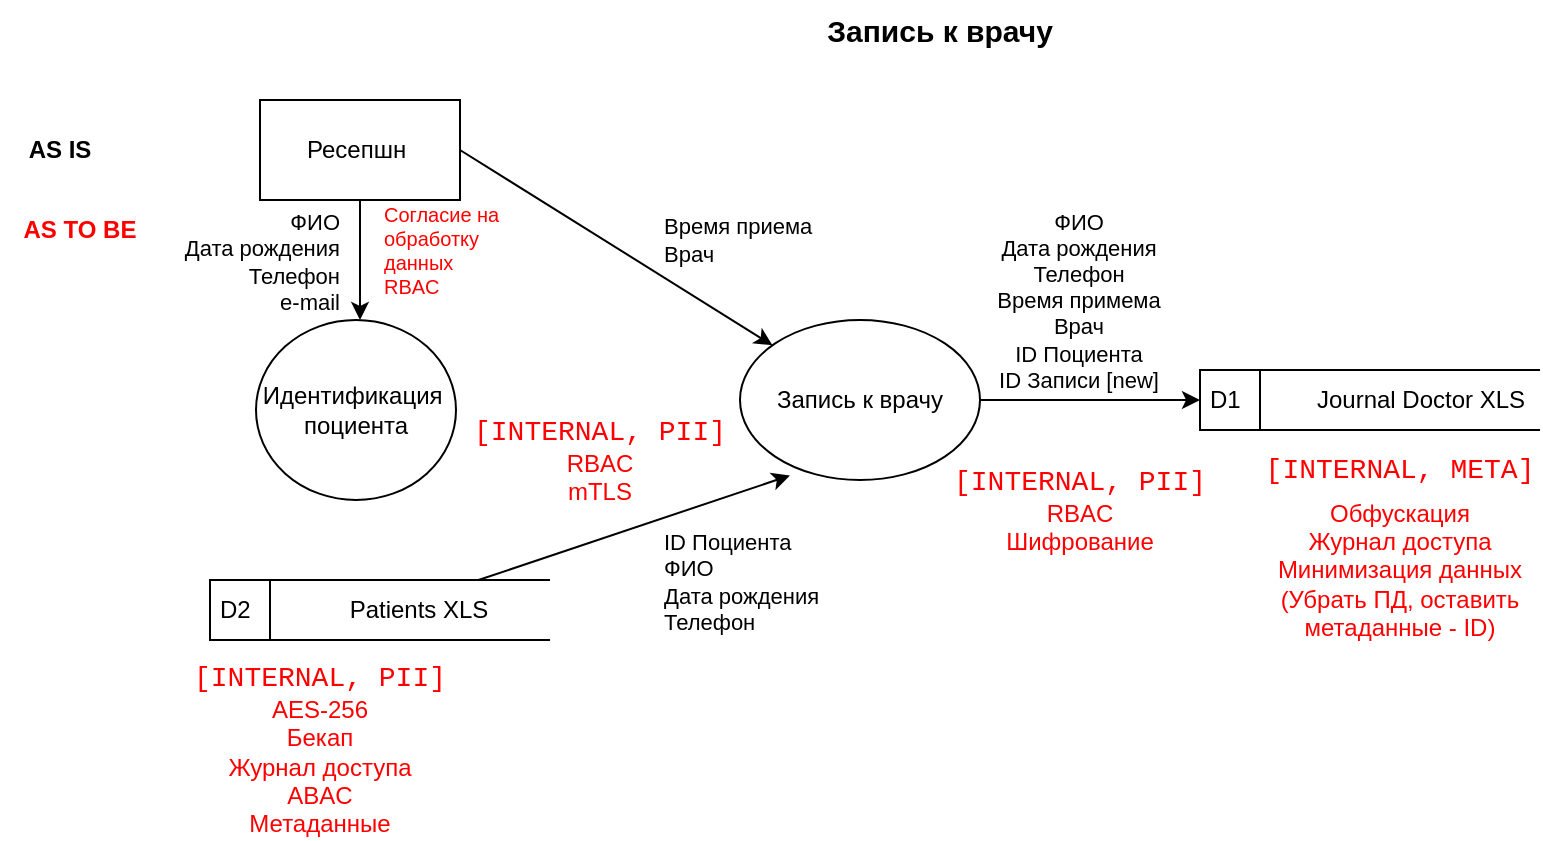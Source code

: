 <mxfile version="28.1.0" pages="7">
  <diagram name="Запись на прием" id="jLfrpe8ZV2XAligDA3hW">
    <mxGraphModel dx="1426" dy="745" grid="1" gridSize="10" guides="1" tooltips="1" connect="1" arrows="1" fold="1" page="1" pageScale="1" pageWidth="850" pageHeight="1100" math="0" shadow="0">
      <root>
        <mxCell id="0" />
        <mxCell id="1" parent="0" />
        <mxCell id="Mt5dA6wtkSE5iphUu0t4-56" value="" style="group" parent="1" vertex="1" connectable="0">
          <mxGeometry x="620" y="295" width="170" height="30" as="geometry" />
        </mxCell>
        <object label="D1" placeholders="1" Name="%xls%" id="Mt5dA6wtkSE5iphUu0t4-54">
          <mxCell style="html=1;dashed=0;whiteSpace=wrap;shape=mxgraph.dfd.dataStoreID;align=left;spacingLeft=3;points=[[0,0],[0.5,0],[1,0],[0,0.5],[1,0.5],[0,1],[0.5,1],[1,1]];" parent="Mt5dA6wtkSE5iphUu0t4-56" vertex="1">
            <mxGeometry width="170" height="30" as="geometry" />
          </mxCell>
        </object>
        <mxCell id="Mt5dA6wtkSE5iphUu0t4-55" value="Journal Doctor XLS" style="text;html=1;align=center;verticalAlign=middle;whiteSpace=wrap;rounded=0;" parent="Mt5dA6wtkSE5iphUu0t4-56" vertex="1">
          <mxGeometry x="51" width="119" height="30" as="geometry" />
        </mxCell>
        <mxCell id="Mt5dA6wtkSE5iphUu0t4-57" value="" style="group" parent="1" vertex="1" connectable="0">
          <mxGeometry x="125" y="400" width="170" height="30" as="geometry" />
        </mxCell>
        <object label="D2" placeholders="1" Name="%xls%" id="Mt5dA6wtkSE5iphUu0t4-58">
          <mxCell style="html=1;dashed=0;whiteSpace=wrap;shape=mxgraph.dfd.dataStoreID;align=left;spacingLeft=3;points=[[0,0],[0.5,0],[1,0],[0,0.5],[1,0.5],[0,1],[0.5,1],[1,1]];" parent="Mt5dA6wtkSE5iphUu0t4-57" vertex="1">
            <mxGeometry width="170" height="30" as="geometry" />
          </mxCell>
        </object>
        <mxCell id="Mt5dA6wtkSE5iphUu0t4-59" value="Patients XLS" style="text;html=1;align=center;verticalAlign=middle;whiteSpace=wrap;rounded=0;" parent="Mt5dA6wtkSE5iphUu0t4-57" vertex="1">
          <mxGeometry x="45" width="119" height="30" as="geometry" />
        </mxCell>
        <mxCell id="Mt5dA6wtkSE5iphUu0t4-75" value="Ресепшн&amp;nbsp;" style="html=1;dashed=0;whiteSpace=wrap;" parent="1" vertex="1">
          <mxGeometry x="150" y="160" width="100" height="50" as="geometry" />
        </mxCell>
        <mxCell id="Mt5dA6wtkSE5iphUu0t4-76" value="Запись к врачу" style="text;html=1;align=center;verticalAlign=middle;whiteSpace=wrap;rounded=0;fontSize=15;fontStyle=1" parent="1" vertex="1">
          <mxGeometry x="425" y="110" width="130" height="30" as="geometry" />
        </mxCell>
        <mxCell id="Mt5dA6wtkSE5iphUu0t4-77" value="" style="endArrow=classic;html=1;rounded=0;exitX=0.5;exitY=1;exitDx=0;exitDy=0;entryX=0.5;entryY=0;entryDx=0;entryDy=0;" parent="1" source="Mt5dA6wtkSE5iphUu0t4-75" edge="1">
          <mxGeometry width="50" height="50" relative="1" as="geometry">
            <mxPoint x="420" y="420" as="sourcePoint" />
            <mxPoint x="200" y="270" as="targetPoint" />
          </mxGeometry>
        </mxCell>
        <mxCell id="Mt5dA6wtkSE5iphUu0t4-78" value="ФИО&lt;div&gt;Дата рождения&lt;br&gt;&lt;div&gt;Телефон&lt;/div&gt;&lt;/div&gt;&lt;div&gt;e-mail&lt;/div&gt;" style="edgeLabel;html=1;align=right;verticalAlign=middle;resizable=0;points=[];" parent="Mt5dA6wtkSE5iphUu0t4-77" vertex="1" connectable="0">
          <mxGeometry x="-0.625" relative="1" as="geometry">
            <mxPoint x="-10" y="19" as="offset" />
          </mxGeometry>
        </mxCell>
        <mxCell id="Mt5dA6wtkSE5iphUu0t4-84" value="Идентификация&amp;nbsp;&lt;div&gt;поциента&lt;/div&gt;" style="ellipse;whiteSpace=wrap;html=1;" parent="1" vertex="1">
          <mxGeometry x="148" y="270" width="100" height="90" as="geometry" />
        </mxCell>
        <mxCell id="Mt5dA6wtkSE5iphUu0t4-88" value="" style="endArrow=classic;html=1;rounded=0;exitX=1;exitY=0.5;exitDx=0;exitDy=0;" parent="1" source="Mt5dA6wtkSE5iphUu0t4-75" target="Mt5dA6wtkSE5iphUu0t4-92" edge="1">
          <mxGeometry width="50" height="50" relative="1" as="geometry">
            <mxPoint x="370" y="210" as="sourcePoint" />
            <mxPoint x="420" y="160" as="targetPoint" />
          </mxGeometry>
        </mxCell>
        <mxCell id="Mt5dA6wtkSE5iphUu0t4-89" value="Время приема&lt;div&gt;Врач&lt;/div&gt;" style="edgeLabel;html=1;align=left;verticalAlign=middle;resizable=0;points=[];" parent="Mt5dA6wtkSE5iphUu0t4-88" vertex="1" connectable="0">
          <mxGeometry x="-0.076" relative="1" as="geometry">
            <mxPoint x="28" as="offset" />
          </mxGeometry>
        </mxCell>
        <mxCell id="Mt5dA6wtkSE5iphUu0t4-92" value="Запись к врачу" style="ellipse;whiteSpace=wrap;html=1;" parent="1" vertex="1">
          <mxGeometry x="390" y="270" width="120" height="80" as="geometry" />
        </mxCell>
        <mxCell id="Mt5dA6wtkSE5iphUu0t4-94" value="" style="endArrow=classic;html=1;rounded=0;exitX=0.75;exitY=0;exitDx=0;exitDy=0;entryX=0.208;entryY=0.972;entryDx=0;entryDy=0;entryPerimeter=0;" parent="1" source="Mt5dA6wtkSE5iphUu0t4-59" target="Mt5dA6wtkSE5iphUu0t4-92" edge="1">
          <mxGeometry width="50" height="50" relative="1" as="geometry">
            <mxPoint x="370" y="530" as="sourcePoint" />
            <mxPoint x="420" y="480" as="targetPoint" />
          </mxGeometry>
        </mxCell>
        <mxCell id="Mt5dA6wtkSE5iphUu0t4-95" value="ID Поциента&lt;div&gt;ФИО&lt;div&gt;Дата рождения&lt;br&gt;&lt;div&gt;Телефон&lt;/div&gt;&lt;/div&gt;&lt;/div&gt;" style="edgeLabel;html=1;align=left;verticalAlign=middle;resizable=0;points=[];labelBackgroundColor=none;" parent="Mt5dA6wtkSE5iphUu0t4-94" vertex="1" connectable="0">
          <mxGeometry x="0.288" y="2" relative="1" as="geometry">
            <mxPoint x="-9" y="36" as="offset" />
          </mxGeometry>
        </mxCell>
        <mxCell id="Mt5dA6wtkSE5iphUu0t4-102" value="&lt;br&gt;ФИО&lt;div style=&quot;forced-color-adjust: none;&quot;&gt;Дата рождения&lt;br style=&quot;forced-color-adjust: none;&quot;&gt;&lt;div style=&quot;forced-color-adjust: none;&quot;&gt;Телефон&lt;/div&gt;&lt;div style=&quot;forced-color-adjust: none;&quot;&gt;Время примема&lt;/div&gt;&lt;div style=&quot;forced-color-adjust: none;&quot;&gt;Врач&lt;/div&gt;&lt;div style=&quot;forced-color-adjust: none;&quot;&gt;ID Поциента&lt;/div&gt;&lt;div style=&quot;forced-color-adjust: none;&quot;&gt;ID Записи [new]&lt;/div&gt;&lt;div style=&quot;forced-color-adjust: none;&quot;&gt;&lt;br&gt;&lt;/div&gt;&lt;div style=&quot;forced-color-adjust: none;&quot;&gt;&lt;br style=&quot;forced-color-adjust: none; color: rgb(0, 0, 0); font-family: Helvetica; font-size: 11px; font-style: normal; font-variant-ligatures: normal; font-variant-caps: normal; font-weight: 400; letter-spacing: normal; orphans: 2; text-align: center; text-indent: 0px; text-transform: none; widows: 2; word-spacing: 0px; -webkit-text-stroke-width: 0px; white-space: nowrap; text-decoration-thickness: initial; text-decoration-style: initial; text-decoration-color: initial;&quot;&gt;&lt;br&gt;&lt;br&gt;&lt;/div&gt;&lt;/div&gt;" style="endArrow=classic;html=1;rounded=0;entryX=0;entryY=0.5;entryDx=0;entryDy=0;exitX=1;exitY=0.5;exitDx=0;exitDy=0;labelBackgroundColor=none;" parent="1" source="Mt5dA6wtkSE5iphUu0t4-92" target="Mt5dA6wtkSE5iphUu0t4-54" edge="1">
          <mxGeometry x="-0.111" y="30" width="50" height="50" relative="1" as="geometry">
            <mxPoint x="480" y="460" as="sourcePoint" />
            <mxPoint x="530" y="410" as="targetPoint" />
            <mxPoint as="offset" />
          </mxGeometry>
        </mxCell>
        <mxCell id="m81DqC1w-QchF5Y9cLYM-1" value="AS IS" style="text;html=1;align=center;verticalAlign=middle;whiteSpace=wrap;rounded=0;fontStyle=1" parent="1" vertex="1">
          <mxGeometry x="20" y="170" width="60" height="30" as="geometry" />
        </mxCell>
        <mxCell id="m81DqC1w-QchF5Y9cLYM-2" value="AS TO BE" style="text;html=1;align=center;verticalAlign=middle;whiteSpace=wrap;rounded=0;fontStyle=1;fontColor=#FF0000;" parent="1" vertex="1">
          <mxGeometry x="30" y="210" width="60" height="30" as="geometry" />
        </mxCell>
        <mxCell id="m81DqC1w-QchF5Y9cLYM-4" value="Согласие на обработку данных&lt;div&gt;RBAC&lt;/div&gt;" style="text;html=1;align=left;verticalAlign=middle;whiteSpace=wrap;rounded=0;fontColor=#FF0000;fontSize=10;" parent="1" vertex="1">
          <mxGeometry x="210" y="220" width="60" height="30" as="geometry" />
        </mxCell>
        <mxCell id="m81DqC1w-QchF5Y9cLYM-5" value="&lt;span style=&quot;font-family: Consolas, &amp;quot;Courier New&amp;quot;, monospace; font-size: 14px; white-space: pre;&quot;&gt;[&lt;/span&gt;&lt;span style=&quot;font-family: Consolas, &amp;quot;Courier New&amp;quot;, monospace; font-size: 14px; white-space: pre;&quot;&gt;INTERNAL, PII&lt;/span&gt;&lt;span style=&quot;font-family: Consolas, &amp;quot;Courier New&amp;quot;, monospace; font-size: 14px; white-space: pre;&quot;&gt;]&lt;/span&gt;&lt;br&gt;&lt;div&gt;RBAC&lt;/div&gt;&lt;div&gt;mTLS&lt;/div&gt;" style="text;html=1;align=center;verticalAlign=middle;whiteSpace=wrap;rounded=0;fontColor=#FF0000;" parent="1" vertex="1">
          <mxGeometry x="290" y="325" width="60" height="30" as="geometry" />
        </mxCell>
        <mxCell id="m81DqC1w-QchF5Y9cLYM-8" value="&lt;span style=&quot;font-family: Consolas, &amp;quot;Courier New&amp;quot;, monospace; font-size: 14px; white-space: pre;&quot;&gt;[&lt;/span&gt;&lt;span style=&quot;font-family: Consolas, &amp;quot;Courier New&amp;quot;, monospace; font-size: 14px; white-space: pre;&quot;&gt;INTERNAL, PII&lt;/span&gt;&lt;span style=&quot;font-family: Consolas, &amp;quot;Courier New&amp;quot;, monospace; font-size: 14px; white-space: pre;&quot;&gt;]&lt;/span&gt;&lt;br&gt;&lt;div&gt;RBAC&lt;/div&gt;&lt;div&gt;Шифрование&lt;/div&gt;" style="text;html=1;align=center;verticalAlign=middle;whiteSpace=wrap;rounded=0;fontColor=#FF0000;" parent="1" vertex="1">
          <mxGeometry x="530" y="350" width="60" height="30" as="geometry" />
        </mxCell>
        <mxCell id="r4f5xis5v3PTuFMyyYmX-1" value="Обфускация&lt;br&gt;&lt;div&gt;Журнал доступа&lt;/div&gt;&lt;div&gt;Минимизация данных (Убрать ПД, оставить метаданные - ID)&lt;/div&gt;" style="text;html=1;align=center;verticalAlign=middle;whiteSpace=wrap;rounded=0;fontColor=#FF0000;" vertex="1" parent="1">
          <mxGeometry x="650" y="380" width="140" height="30" as="geometry" />
        </mxCell>
        <mxCell id="r4f5xis5v3PTuFMyyYmX-2" value="&lt;div style=&quot;font-family: Consolas, &amp;quot;Courier New&amp;quot;, monospace; font-size: 14px; line-height: 19px; white-space: pre;&quot;&gt;[&lt;span style=&quot;&quot;&gt;INTERNAL, META&lt;/span&gt;]&lt;/div&gt;" style="text;html=1;align=center;verticalAlign=middle;whiteSpace=wrap;rounded=0;labelBackgroundColor=none;fontColor=#FF0000;" vertex="1" parent="1">
          <mxGeometry x="690" y="330" width="60" height="30" as="geometry" />
        </mxCell>
        <mxCell id="n3UMwYYkaig2ywhSNh11-1" value="&lt;div&gt;&lt;span style=&quot;font-family: Consolas, &amp;quot;Courier New&amp;quot;, monospace; font-size: 14px; white-space: pre;&quot;&gt;[&lt;/span&gt;&lt;span style=&quot;font-family: Consolas, &amp;quot;Courier New&amp;quot;, monospace; font-size: 14px; white-space: pre;&quot;&gt;INTERNAL, PII&lt;/span&gt;&lt;span style=&quot;font-family: Consolas, &amp;quot;Courier New&amp;quot;, monospace; font-size: 14px; white-space: pre;&quot;&gt;]&lt;/span&gt;&lt;/div&gt;AES-256&lt;div&gt;Бекап&lt;/div&gt;&lt;div&gt;Журнал доступа&lt;/div&gt;&lt;div&gt;ABAC&lt;/div&gt;&lt;div&gt;Метаданные&lt;/div&gt;" style="text;html=1;align=center;verticalAlign=middle;whiteSpace=wrap;rounded=0;fontColor=#FF0000;" vertex="1" parent="1">
          <mxGeometry x="150" y="470" width="60" height="30" as="geometry" />
        </mxCell>
      </root>
    </mxGraphModel>
  </diagram>
  <diagram id="NK9Jitf0P6dCphLNg9rb" name="Идентификация поциента">
    <mxGraphModel dx="1426" dy="745" grid="1" gridSize="10" guides="1" tooltips="1" connect="1" arrows="1" fold="1" page="1" pageScale="1" pageWidth="850" pageHeight="1100" math="0" shadow="0">
      <root>
        <mxCell id="0" />
        <mxCell id="1" parent="0" />
        <mxCell id="cPSg_1ycalG99GodH1By-1" value="" style="group" parent="1" vertex="1" connectable="0">
          <mxGeometry x="590" y="500" width="170" height="30" as="geometry" />
        </mxCell>
        <object label="D5" placeholders="1" Name="%xls%" id="cPSg_1ycalG99GodH1By-2">
          <mxCell style="html=1;dashed=0;whiteSpace=wrap;shape=mxgraph.dfd.dataStoreID;align=left;spacingLeft=3;points=[[0,0],[0.5,0],[1,0],[0,0.5],[1,0.5],[0,1],[0.5,1],[1,1]];" parent="cPSg_1ycalG99GodH1By-1" vertex="1">
            <mxGeometry width="170" height="30" as="geometry" />
          </mxCell>
        </object>
        <mxCell id="cPSg_1ycalG99GodH1By-3" value="DataFilesByPatient PDF" style="text;html=1;align=center;verticalAlign=middle;whiteSpace=wrap;rounded=0;" parent="cPSg_1ycalG99GodH1By-1" vertex="1">
          <mxGeometry x="51" width="119" height="30" as="geometry" />
        </mxCell>
        <mxCell id="cPSg_1ycalG99GodH1By-4" value="Идентификация поциента" style="text;html=1;align=center;verticalAlign=middle;whiteSpace=wrap;rounded=0;fontSize=15;fontStyle=1" parent="1" vertex="1">
          <mxGeometry x="380" y="120" width="130" height="30" as="geometry" />
        </mxCell>
        <mxCell id="cPSg_1ycalG99GodH1By-5" value="" style="group" parent="1" vertex="1" connectable="0">
          <mxGeometry x="60" y="375" width="170" height="30" as="geometry" />
        </mxCell>
        <object label="D2" placeholders="1" Name="%xls%" id="cPSg_1ycalG99GodH1By-6">
          <mxCell style="html=1;dashed=0;whiteSpace=wrap;shape=mxgraph.dfd.dataStoreID;align=left;spacingLeft=3;points=[[0,0],[0.5,0],[1,0],[0,0.5],[1,0.5],[0,1],[0.5,1],[1,1]];" parent="cPSg_1ycalG99GodH1By-5" vertex="1">
            <mxGeometry width="170" height="30" as="geometry" />
          </mxCell>
        </object>
        <mxCell id="cPSg_1ycalG99GodH1By-7" value="Patients XLS" style="text;html=1;align=center;verticalAlign=middle;whiteSpace=wrap;rounded=0;" parent="cPSg_1ycalG99GodH1By-5" vertex="1">
          <mxGeometry x="45" width="119" height="30" as="geometry" />
        </mxCell>
        <mxCell id="cPSg_1ycalG99GodH1By-8" value="Ресепшн&amp;nbsp;" style="html=1;dashed=0;whiteSpace=wrap;" parent="1" vertex="1">
          <mxGeometry x="358" y="240" width="100" height="50" as="geometry" />
        </mxCell>
        <mxCell id="cPSg_1ycalG99GodH1By-9" value="" style="endArrow=classic;html=1;rounded=0;exitX=0.5;exitY=1;exitDx=0;exitDy=0;entryX=0.5;entryY=0;entryDx=0;entryDy=0;" parent="1" source="cPSg_1ycalG99GodH1By-8" target="cPSg_1ycalG99GodH1By-11" edge="1">
          <mxGeometry width="50" height="50" relative="1" as="geometry">
            <mxPoint x="628" y="500" as="sourcePoint" />
            <mxPoint x="678" y="450" as="targetPoint" />
          </mxGeometry>
        </mxCell>
        <mxCell id="cPSg_1ycalG99GodH1By-10" value="ФИО&lt;div&gt;Дата рождения&lt;br&gt;&lt;div&gt;Телефон&lt;/div&gt;&lt;/div&gt;&lt;div&gt;e-mail&lt;/div&gt;" style="edgeLabel;html=1;align=left;verticalAlign=middle;resizable=0;points=[];labelBackgroundColor=none;" parent="cPSg_1ycalG99GodH1By-9" vertex="1" connectable="0">
          <mxGeometry x="-0.625" relative="1" as="geometry">
            <mxPoint x="5" y="19" as="offset" />
          </mxGeometry>
        </mxCell>
        <mxCell id="cPSg_1ycalG99GodH1By-11" value="Идентифицировать&amp;nbsp;&lt;div&gt;поциента&lt;/div&gt;" style="ellipse;whiteSpace=wrap;html=1;" parent="1" vertex="1">
          <mxGeometry x="348" y="350" width="120" height="80" as="geometry" />
        </mxCell>
        <mxCell id="cPSg_1ycalG99GodH1By-12" value="Зарегистрировать нового&amp;nbsp;&lt;div&gt;поциента&lt;/div&gt;" style="ellipse;whiteSpace=wrap;html=1;" parent="1" vertex="1">
          <mxGeometry x="348" y="480" width="120" height="80" as="geometry" />
        </mxCell>
        <mxCell id="cPSg_1ycalG99GodH1By-13" value="" style="endArrow=classic;html=1;rounded=0;exitX=0.5;exitY=1;exitDx=0;exitDy=0;" parent="1" source="cPSg_1ycalG99GodH1By-11" target="cPSg_1ycalG99GodH1By-12" edge="1">
          <mxGeometry width="50" height="50" relative="1" as="geometry">
            <mxPoint x="498" y="570" as="sourcePoint" />
            <mxPoint x="548" y="520" as="targetPoint" />
          </mxGeometry>
        </mxCell>
        <mxCell id="cPSg_1ycalG99GodH1By-14" value="ФИО&lt;div&gt;Дата рождения&lt;br&gt;&lt;div&gt;Телефон&lt;/div&gt;&lt;/div&gt;" style="edgeLabel;html=1;align=left;verticalAlign=middle;resizable=0;points=[];labelBackgroundColor=none;" parent="cPSg_1ycalG99GodH1By-13" vertex="1" connectable="0">
          <mxGeometry x="-0.44" relative="1" as="geometry">
            <mxPoint x="9" y="11" as="offset" />
          </mxGeometry>
        </mxCell>
        <mxCell id="cPSg_1ycalG99GodH1By-15" value="" style="endArrow=classic;html=1;rounded=0;entryX=0.75;entryY=1;entryDx=0;entryDy=0;" parent="1" target="cPSg_1ycalG99GodH1By-7" edge="1">
          <mxGeometry width="50" height="50" relative="1" as="geometry">
            <mxPoint x="350" y="520" as="sourcePoint" />
            <mxPoint x="407.75" y="640" as="targetPoint" />
          </mxGeometry>
        </mxCell>
        <mxCell id="cPSg_1ycalG99GodH1By-16" value="&lt;span style=&quot;&quot;&gt;ФИО&lt;/span&gt;&lt;div style=&quot;&quot;&gt;Дата рождения&lt;br&gt;&lt;div&gt;Телефон&lt;/div&gt;&lt;div&gt;ID Поциента [new]&lt;/div&gt;&lt;/div&gt;" style="edgeLabel;html=1;align=right;verticalAlign=middle;resizable=0;points=[];labelBackgroundColor=none;" parent="cPSg_1ycalG99GodH1By-15" vertex="1" connectable="0">
          <mxGeometry x="-0.225" y="1" relative="1" as="geometry">
            <mxPoint x="-11" y="24" as="offset" />
          </mxGeometry>
        </mxCell>
        <mxCell id="cPSg_1ycalG99GodH1By-17" value="" style="endArrow=classic;html=1;rounded=0;exitX=0.975;exitY=0.409;exitDx=0;exitDy=0;entryX=0;entryY=0.5;entryDx=0;entryDy=0;exitPerimeter=0;" parent="1" source="cPSg_1ycalG99GodH1By-12" target="cPSg_1ycalG99GodH1By-2" edge="1">
          <mxGeometry width="50" height="50" relative="1" as="geometry">
            <mxPoint x="467.25" y="640" as="sourcePoint" />
            <mxPoint x="630" y="470" as="targetPoint" />
            <Array as="points" />
          </mxGeometry>
        </mxCell>
        <mxCell id="cPSg_1ycalG99GodH1By-18" value="ID Поциента&lt;div&gt;Медицинская&lt;/div&gt;&lt;div&gt;&amp;nbsp;карта JPG, PDF&lt;/div&gt;" style="edgeLabel;html=1;align=center;verticalAlign=middle;resizable=0;points=[];labelBackgroundColor=none;" parent="cPSg_1ycalG99GodH1By-17" vertex="1" connectable="0">
          <mxGeometry x="0.288" y="2" relative="1" as="geometry">
            <mxPoint x="-16" y="-22" as="offset" />
          </mxGeometry>
        </mxCell>
        <mxCell id="cPSg_1ycalG99GodH1By-19" value="" style="endArrow=classic;html=1;rounded=0;entryX=0;entryY=0.5;entryDx=0;entryDy=0;exitX=1;exitY=0.5;exitDx=0;exitDy=0;" parent="1" source="cPSg_1ycalG99GodH1By-7" target="cPSg_1ycalG99GodH1By-11" edge="1">
          <mxGeometry width="50" height="50" relative="1" as="geometry">
            <mxPoint x="260" y="390" as="sourcePoint" />
            <mxPoint x="340" y="430" as="targetPoint" />
          </mxGeometry>
        </mxCell>
        <mxCell id="cPSg_1ycalG99GodH1By-20" value="ID Поциента [0..1]" style="edgeLabel;html=1;align=center;verticalAlign=middle;resizable=0;points=[];" parent="cPSg_1ycalG99GodH1By-19" vertex="1" connectable="0">
          <mxGeometry x="-0.102" y="1" relative="1" as="geometry">
            <mxPoint y="-14" as="offset" />
          </mxGeometry>
        </mxCell>
        <mxCell id="cPSg_1ycalG99GodH1By-21" value="Обогатить данные&amp;nbsp;&lt;div&gt;для приема&lt;/div&gt;&lt;div&gt;[если поциент явился&lt;/div&gt;&lt;div&gt;на прием]&lt;/div&gt;" style="ellipse;whiteSpace=wrap;html=1;" parent="1" vertex="1">
          <mxGeometry x="110" y="170" width="140" height="80" as="geometry" />
        </mxCell>
        <mxCell id="cPSg_1ycalG99GodH1By-22" value="" style="endArrow=classic;html=1;rounded=0;exitX=0;exitY=0;exitDx=0;exitDy=0;entryX=0.983;entryY=0.697;entryDx=0;entryDy=0;entryPerimeter=0;" parent="1" source="cPSg_1ycalG99GodH1By-11" target="cPSg_1ycalG99GodH1By-21" edge="1">
          <mxGeometry width="50" height="50" relative="1" as="geometry">
            <mxPoint x="500" y="280" as="sourcePoint" />
            <mxPoint x="210" y="240" as="targetPoint" />
          </mxGeometry>
        </mxCell>
        <mxCell id="cPSg_1ycalG99GodH1By-23" value="&lt;span id=&quot;docs-internal-guid-1448eea6-7fff-1754-82d9-05463f6aba94&quot; style=&quot;font-size: 12px; text-wrap-mode: wrap;&quot;&gt;&lt;span style=&quot;font-family: Arial, sans-serif; font-variant-numeric: normal; font-variant-east-asian: normal; font-variant-alternates: normal; font-variant-position: normal; font-variant-emoji: normal; vertical-align: baseline; white-space-collapse: preserve;&quot;&gt;адрес прописки, &lt;/span&gt;&lt;/span&gt;&lt;div style=&quot;font-size: 12px; text-wrap-mode: wrap;&quot;&gt;&lt;span style=&quot;font-family: Arial, sans-serif; font-variant-numeric: normal; font-variant-east-asian: normal; font-variant-alternates: normal; font-variant-position: normal; font-variant-emoji: normal; vertical-align: baseline; white-space-collapse: preserve;&quot;&gt;место работы или учёбы &lt;/span&gt;&lt;/div&gt;&lt;div style=&quot;font-size: 12px; text-wrap-mode: wrap;&quot;&gt;&lt;span style=&quot;font-family: Arial, sans-serif; font-variant-numeric: normal; font-variant-east-asian: normal; font-variant-alternates: normal; font-variant-position: normal; font-variant-emoji: normal; vertical-align: baseline; white-space-collapse: preserve;&quot;&gt;хронические заболевания&lt;/span&gt;&lt;/div&gt;" style="edgeLabel;html=1;align=center;verticalAlign=middle;resizable=0;points=[];labelBackgroundColor=none;" parent="cPSg_1ycalG99GodH1By-22" vertex="1" connectable="0">
          <mxGeometry x="0.19" y="-4" relative="1" as="geometry">
            <mxPoint x="-48" y="27" as="offset" />
          </mxGeometry>
        </mxCell>
        <mxCell id="cPSg_1ycalG99GodH1By-24" value="" style="endArrow=classic;html=1;rounded=0;exitX=0;exitY=1;exitDx=0;exitDy=0;entryX=0.5;entryY=0;entryDx=0;entryDy=0;" parent="1" source="cPSg_1ycalG99GodH1By-21" target="cPSg_1ycalG99GodH1By-7" edge="1">
          <mxGeometry width="50" height="50" relative="1" as="geometry">
            <mxPoint x="770" y="420" as="sourcePoint" />
            <mxPoint x="100" y="270" as="targetPoint" />
          </mxGeometry>
        </mxCell>
        <mxCell id="cPSg_1ycalG99GodH1By-25" value="&lt;span id=&quot;docs-internal-guid-1448eea6-7fff-1754-82d9-05463f6aba94&quot; style=&quot;font-size: 12px; text-wrap-mode: wrap;&quot;&gt;&lt;span style=&quot;font-family: Arial, sans-serif; font-variant-numeric: normal; font-variant-east-asian: normal; font-variant-alternates: normal; font-variant-position: normal; font-variant-emoji: normal; vertical-align: baseline; white-space-collapse: preserve;&quot;&gt;адрес прописки, &lt;/span&gt;&lt;/span&gt;&lt;div style=&quot;font-size: 12px; text-wrap-mode: wrap;&quot;&gt;&lt;span style=&quot;font-family: Arial, sans-serif; font-variant-numeric: normal; font-variant-east-asian: normal; font-variant-alternates: normal; font-variant-position: normal; font-variant-emoji: normal; vertical-align: baseline; white-space-collapse: preserve;&quot;&gt;место работы или учёбы &lt;/span&gt;&lt;/div&gt;&lt;div style=&quot;font-size: 12px; text-wrap-mode: wrap;&quot;&gt;&lt;span style=&quot;font-family: Arial, sans-serif; font-variant-numeric: normal; font-variant-east-asian: normal; font-variant-alternates: normal; font-variant-position: normal; font-variant-emoji: normal; vertical-align: baseline; white-space-collapse: preserve;&quot;&gt;хронические заболевания&lt;/span&gt;&lt;/div&gt;" style="edgeLabel;html=1;align=center;verticalAlign=middle;resizable=0;points=[];labelBackgroundColor=none;" parent="cPSg_1ycalG99GodH1By-24" vertex="1" connectable="0">
          <mxGeometry x="-0.048" relative="1" as="geometry">
            <mxPoint x="-51" y="15" as="offset" />
          </mxGeometry>
        </mxCell>
        <mxCell id="2qlVXH5Il4RR-3O_faw5-1" value="AS IS" style="text;html=1;align=center;verticalAlign=middle;whiteSpace=wrap;rounded=0;fontStyle=1" parent="1" vertex="1">
          <mxGeometry x="20" y="90" width="60" height="30" as="geometry" />
        </mxCell>
        <mxCell id="2qlVXH5Il4RR-3O_faw5-2" value="AS TO BE" style="text;html=1;align=center;verticalAlign=middle;whiteSpace=wrap;rounded=0;fontStyle=1;fontColor=#FF0000;" parent="1" vertex="1">
          <mxGeometry x="30" y="130" width="60" height="30" as="geometry" />
        </mxCell>
        <mxCell id="2qlVXH5Il4RR-3O_faw5-3" value="Согласие на обработку&amp;nbsp;" style="text;html=1;align=center;verticalAlign=middle;whiteSpace=wrap;rounded=0;fontColor=#FF0000;" parent="1" vertex="1">
          <mxGeometry x="348" y="300" width="60" height="30" as="geometry" />
        </mxCell>
        <mxCell id="2qlVXH5Il4RR-3O_faw5-4" value="&lt;div&gt;&lt;span style=&quot;font-family: Consolas, &amp;quot;Courier New&amp;quot;, monospace; font-size: 14px; white-space: pre;&quot;&gt;[&lt;/span&gt;&lt;span style=&quot;font-family: Consolas, &amp;quot;Courier New&amp;quot;, monospace; font-size: 14px; white-space: pre;&quot;&gt;INTERNAL, META&lt;/span&gt;&lt;span style=&quot;font-family: Consolas, &amp;quot;Courier New&amp;quot;, monospace; font-size: 14px; white-space: pre;&quot;&gt;]&lt;/span&gt;&lt;/div&gt;mTLS&lt;div&gt;ABAC&lt;/div&gt;" style="text;html=1;align=center;verticalAlign=middle;whiteSpace=wrap;rounded=0;fontColor=#FF0000;" parent="1" vertex="1">
          <mxGeometry x="250" y="405" width="60" height="30" as="geometry" />
        </mxCell>
        <mxCell id="7SZQQYjlms0Bf3GeSdl--1" value="&lt;div&gt;&lt;div&gt;&lt;span style=&quot;font-family: Consolas, &amp;quot;Courier New&amp;quot;, monospace; font-size: 14px; white-space: pre;&quot;&gt;[&lt;/span&gt;&lt;span style=&quot;font-family: Consolas, &amp;quot;Courier New&amp;quot;, monospace; font-size: 14px; white-space: pre;&quot;&gt;INTERNAL, PII&lt;/span&gt;&lt;span style=&quot;font-family: Consolas, &amp;quot;Courier New&amp;quot;, monospace; font-size: 14px; white-space: pre;&quot;&gt;]&lt;/span&gt;&lt;/div&gt;&lt;/div&gt;mTLS&lt;div&gt;&lt;div&gt;ABAC&lt;/div&gt;&lt;/div&gt;" style="text;html=1;align=center;verticalAlign=middle;whiteSpace=wrap;rounded=0;fontColor=#FF0000;" parent="1" vertex="1">
          <mxGeometry x="210" y="540" width="60" height="30" as="geometry" />
        </mxCell>
        <mxCell id="7SZQQYjlms0Bf3GeSdl--2" value="&lt;div&gt;&lt;div&gt;&lt;span style=&quot;font-family: Consolas, &amp;quot;Courier New&amp;quot;, monospace; font-size: 14px; white-space: pre;&quot;&gt;[&lt;/span&gt;&lt;span style=&quot;font-family: Consolas, &amp;quot;Courier New&amp;quot;, monospace; font-size: 14px; white-space: pre;&quot;&gt;INTERNAL, PII&lt;/span&gt;&lt;span style=&quot;font-family: Consolas, &amp;quot;Courier New&amp;quot;, monospace; font-size: 14px; white-space: pre;&quot;&gt;]&lt;/span&gt;&lt;/div&gt;&lt;/div&gt;mTLS&lt;div&gt;&lt;div&gt;ABAC&lt;/div&gt;&lt;/div&gt;" style="text;html=1;align=center;verticalAlign=middle;whiteSpace=wrap;rounded=0;fontColor=#FF0000;" parent="1" vertex="1">
          <mxGeometry x="330" y="440" width="60" height="30" as="geometry" />
        </mxCell>
        <mxCell id="7SZQQYjlms0Bf3GeSdl--3" value="Data Leanage" style="text;html=1;align=left;verticalAlign=middle;whiteSpace=wrap;rounded=0;fontColor=#FF0000;" parent="1" vertex="1">
          <mxGeometry x="480" y="370" width="60" height="30" as="geometry" />
        </mxCell>
        <mxCell id="7SZQQYjlms0Bf3GeSdl--4" value="Data Leanage" style="text;html=1;align=left;verticalAlign=middle;whiteSpace=wrap;rounded=0;fontColor=#FF0000;" parent="1" vertex="1">
          <mxGeometry x="390" y="570" width="60" height="30" as="geometry" />
        </mxCell>
        <mxCell id="7SZQQYjlms0Bf3GeSdl--5" value="&lt;div&gt;&lt;span style=&quot;font-family: Consolas, &amp;quot;Courier New&amp;quot;, monospace; white-space: pre;&quot;&gt;[CRITICAL&lt;/span&gt;&lt;span style=&quot;color: light-dark(rgb(255, 0, 0), rgb(255, 144, 144)); font-family: Consolas, &amp;quot;Courier New&amp;quot;, monospace; white-space: pre; background-color: transparent;&quot;&gt;, &lt;/span&gt;&lt;span style=&quot;color: light-dark(rgb(255, 0, 0), rgb(255, 144, 144)); font-family: Consolas, &amp;quot;Courier New&amp;quot;, monospace; white-space: pre; background-color: transparent;&quot;&gt;PHI]&lt;/span&gt;&lt;/div&gt;mTLS&lt;div&gt;ABAC&lt;/div&gt;" style="text;html=1;align=center;verticalAlign=middle;whiteSpace=wrap;rounded=0;fontColor=#FF0000;" parent="1" vertex="1">
          <mxGeometry x="500" y="530" width="60" height="30" as="geometry" />
        </mxCell>
        <mxCell id="7SZQQYjlms0Bf3GeSdl--6" value="&lt;div&gt;&lt;span style=&quot;font-family: Consolas, &amp;quot;Courier New&amp;quot;, monospace; white-space: pre;&quot;&gt;[CRITICAL&lt;/span&gt;&lt;span style=&quot;color: light-dark(rgb(255, 0, 0), rgb(255, 144, 144)); font-family: Consolas, &amp;quot;Courier New&amp;quot;, monospace; white-space: pre; background-color: transparent;&quot;&gt;, &lt;/span&gt;&lt;span style=&quot;color: light-dark(rgb(255, 0, 0), rgb(255, 144, 144)); font-family: Consolas, &amp;quot;Courier New&amp;quot;, monospace; white-space: pre; background-color: transparent;&quot;&gt;PHI]&lt;/span&gt;&lt;/div&gt;AES-256&lt;div&gt;Бекап&lt;/div&gt;&lt;div&gt;Журнал доступа&lt;/div&gt;&lt;div&gt;ABAC&lt;/div&gt;&lt;div&gt;&lt;span style=&quot;background-color: transparent; color: light-dark(rgb(255, 0, 0), rgb(255, 144, 144));&quot;&gt;Метаданные&lt;/span&gt;&lt;/div&gt;" style="text;html=1;align=center;verticalAlign=middle;whiteSpace=wrap;rounded=0;fontColor=#FF0000;" parent="1" vertex="1">
          <mxGeometry x="640" y="570" width="60" height="30" as="geometry" />
        </mxCell>
        <mxCell id="7SZQQYjlms0Bf3GeSdl--7" value="&lt;div&gt;&lt;span style=&quot;font-family: Consolas, &amp;quot;Courier New&amp;quot;, monospace; font-size: 14px; white-space: pre;&quot;&gt;[&lt;/span&gt;&lt;span style=&quot;font-family: Consolas, &amp;quot;Courier New&amp;quot;, monospace; font-size: 14px; white-space: pre;&quot;&gt;INTERNAL, PII&lt;/span&gt;&lt;span style=&quot;font-family: Consolas, &amp;quot;Courier New&amp;quot;, monospace; font-size: 14px; white-space: pre;&quot;&gt;]&lt;/span&gt;&lt;/div&gt;AES-256&lt;div&gt;Бекап&lt;/div&gt;&lt;div&gt;Журнал доступа&lt;/div&gt;&lt;div&gt;ABAC&lt;/div&gt;&lt;div&gt;Метаданные&lt;/div&gt;" style="text;html=1;align=center;verticalAlign=middle;whiteSpace=wrap;rounded=0;fontColor=#FF0000;" parent="1" vertex="1">
          <mxGeometry x="40" y="440" width="60" height="30" as="geometry" />
        </mxCell>
        <mxCell id="7SZQQYjlms0Bf3GeSdl--8" value="&lt;div&gt;&lt;div&gt;&lt;span style=&quot;font-family: Consolas, &amp;quot;Courier New&amp;quot;, monospace; font-size: 14px; white-space: pre;&quot;&gt;[&lt;/span&gt;&lt;span style=&quot;font-family: Consolas, &amp;quot;Courier New&amp;quot;, monospace; font-size: 14px; white-space: pre;&quot;&gt;INTERNAL, PII&lt;/span&gt;&lt;span style=&quot;font-family: Consolas, &amp;quot;Courier New&amp;quot;, monospace; font-size: 14px; white-space: pre;&quot;&gt;]&lt;/span&gt;&lt;/div&gt;&lt;/div&gt;mTLS&lt;div&gt;&lt;div&gt;ABAC&lt;/div&gt;&lt;/div&gt;" style="text;html=1;align=center;verticalAlign=middle;whiteSpace=wrap;rounded=0;fontColor=#FF0000;" parent="1" vertex="1">
          <mxGeometry x="290" y="210" width="60" height="30" as="geometry" />
        </mxCell>
        <mxCell id="7SZQQYjlms0Bf3GeSdl--9" value="&lt;div&gt;&lt;div&gt;&lt;span style=&quot;font-family: Consolas, &amp;quot;Courier New&amp;quot;, monospace; font-size: 14px; white-space: pre;&quot;&gt;[&lt;/span&gt;&lt;span style=&quot;font-family: Consolas, &amp;quot;Courier New&amp;quot;, monospace; font-size: 14px; white-space: pre;&quot;&gt;INTERNAL, PII&lt;/span&gt;&lt;/div&gt;&lt;div&gt;&lt;span style=&quot;background-color: transparent; color: light-dark(rgb(255, 0, 0), rgb(255, 144, 144)); font-family: Consolas, &amp;quot;Courier New&amp;quot;, monospace; white-space: pre;&quot;&gt;CRITICAL&lt;/span&gt;&lt;span style=&quot;background-color: transparent; color: light-dark(rgb(255, 0, 0), rgb(255, 144, 144)); font-family: Consolas, &amp;quot;Courier New&amp;quot;, monospace; white-space: pre;&quot;&gt;, &lt;/span&gt;&lt;span style=&quot;background-color: transparent; color: light-dark(rgb(255, 0, 0), rgb(255, 144, 144)); font-family: Consolas, &amp;quot;Courier New&amp;quot;, monospace; white-space: pre;&quot;&gt;PHI]&lt;/span&gt;&lt;span style=&quot;font-family: Consolas, &amp;quot;Courier New&amp;quot;, monospace; font-size: 14px; white-space: pre; background-color: transparent; color: light-dark(rgb(255, 0, 0), rgb(255, 144, 144));&quot;&gt;]&lt;/span&gt;&lt;/div&gt;&lt;/div&gt;mTLS&lt;div&gt;&lt;div&gt;ABAC&lt;/div&gt;&lt;/div&gt;" style="text;html=1;align=center;verticalAlign=middle;whiteSpace=wrap;rounded=0;fontColor=#FF0000;" parent="1" vertex="1">
          <mxGeometry x="40" y="200" width="60" height="30" as="geometry" />
        </mxCell>
        <mxCell id="7SZQQYjlms0Bf3GeSdl--10" value="Data Leanage" style="text;html=1;align=left;verticalAlign=middle;whiteSpace=wrap;rounded=0;fontColor=#FF0000;" parent="1" vertex="1">
          <mxGeometry x="150" y="130" width="60" height="30" as="geometry" />
        </mxCell>
        <mxCell id="4_Tq8BOhf-aquxdFMLRm-1" value="[INTERNAL, PII]" style="text;whiteSpace=wrap;html=1;fontColor=#FF0000;" vertex="1" parent="1">
          <mxGeometry x="190" y="570" width="120" height="40" as="geometry" />
        </mxCell>
        <mxCell id="4_Tq8BOhf-aquxdFMLRm-2" value="[INTERNAL, PII]&lt;div&gt;RBAC&lt;/div&gt;" style="text;whiteSpace=wrap;html=1;fontColor=#FF0000;" vertex="1" parent="1">
          <mxGeometry x="500" y="295" width="120" height="40" as="geometry" />
        </mxCell>
      </root>
    </mxGraphModel>
  </diagram>
  <diagram id="qxcFnXpZemdMZHYU0DvF" name="Прием врача">
    <mxGraphModel dx="1426" dy="745" grid="1" gridSize="10" guides="1" tooltips="1" connect="1" arrows="1" fold="1" page="1" pageScale="1" pageWidth="850" pageHeight="1100" math="0" shadow="0">
      <root>
        <mxCell id="0" />
        <mxCell id="1" parent="0" />
        <mxCell id="ti2NVy174FvFMwngp8_0-1" value="" style="group" parent="1" vertex="1" connectable="0">
          <mxGeometry x="831" y="100" width="170" height="30" as="geometry" />
        </mxCell>
        <object label="D4" placeholders="1" Name="%xls%" id="ti2NVy174FvFMwngp8_0-2">
          <mxCell style="html=1;dashed=0;whiteSpace=wrap;shape=mxgraph.dfd.dataStoreID;align=left;spacingLeft=3;points=[[0,0],[0.5,0],[1,0],[0,0.5],[1,0.5],[0,1],[0.5,1],[1,1]];" parent="ti2NVy174FvFMwngp8_0-1" vertex="1">
            <mxGeometry width="170" height="30" as="geometry" />
          </mxCell>
        </object>
        <mxCell id="ti2NVy174FvFMwngp8_0-3" value="1C Торговля и склад" style="text;html=1;align=center;verticalAlign=middle;whiteSpace=wrap;rounded=0;" parent="ti2NVy174FvFMwngp8_0-1" vertex="1">
          <mxGeometry x="51" width="119" height="30" as="geometry" />
        </mxCell>
        <mxCell id="ti2NVy174FvFMwngp8_0-4" value="" style="group" parent="1" vertex="1" connectable="0">
          <mxGeometry x="530" y="362.5" width="170" height="30" as="geometry" />
        </mxCell>
        <object label="D4" placeholders="1" Name="%xls%" id="ti2NVy174FvFMwngp8_0-5">
          <mxCell style="html=1;dashed=0;whiteSpace=wrap;shape=mxgraph.dfd.dataStoreID;align=left;spacingLeft=3;points=[[0,0],[0.5,0],[1,0],[0,0.5],[1,0.5],[0,1],[0.5,1],[1,1]];" parent="ti2NVy174FvFMwngp8_0-4" vertex="1">
            <mxGeometry width="170" height="30" as="geometry" />
          </mxCell>
        </object>
        <mxCell id="ti2NVy174FvFMwngp8_0-6" value="RegistryByDay XLS" style="text;html=1;align=center;verticalAlign=middle;whiteSpace=wrap;rounded=0;" parent="ti2NVy174FvFMwngp8_0-4" vertex="1">
          <mxGeometry x="51" width="119" height="30" as="geometry" />
        </mxCell>
        <mxCell id="ti2NVy174FvFMwngp8_0-7" value="Прием врача" style="text;html=1;align=center;verticalAlign=middle;whiteSpace=wrap;rounded=0;fontSize=15;fontStyle=1" parent="1" vertex="1">
          <mxGeometry x="280" y="300" width="130" height="30" as="geometry" />
        </mxCell>
        <mxCell id="ti2NVy174FvFMwngp8_0-8" value="Клиент" style="html=1;dashed=0;whiteSpace=wrap;" parent="1" vertex="1">
          <mxGeometry x="290" y="330" width="100" height="50" as="geometry" />
        </mxCell>
        <mxCell id="ti2NVy174FvFMwngp8_0-9" value="Ресепшн&amp;nbsp;" style="html=1;dashed=0;whiteSpace=wrap;" parent="1" vertex="1">
          <mxGeometry x="290" y="440" width="100" height="50" as="geometry" />
        </mxCell>
        <mxCell id="ti2NVy174FvFMwngp8_0-10" value="" style="endArrow=classic;html=1;rounded=0;exitX=0.5;exitY=1;exitDx=0;exitDy=0;" parent="1" source="ti2NVy174FvFMwngp8_0-8" target="ti2NVy174FvFMwngp8_0-9" edge="1">
          <mxGeometry width="50" height="50" relative="1" as="geometry">
            <mxPoint x="450" y="320" as="sourcePoint" />
            <mxPoint x="500" y="270" as="targetPoint" />
          </mxGeometry>
        </mxCell>
        <mxCell id="ti2NVy174FvFMwngp8_0-11" value="ФИО&lt;div&gt;Дата рождения&lt;/div&gt;&lt;div&gt;Врач&lt;/div&gt;" style="edgeLabel;html=1;align=left;verticalAlign=middle;resizable=0;points=[];" parent="ti2NVy174FvFMwngp8_0-10" vertex="1" connectable="0">
          <mxGeometry x="-0.2" y="2" relative="1" as="geometry">
            <mxPoint x="-2" as="offset" />
          </mxGeometry>
        </mxCell>
        <mxCell id="ti2NVy174FvFMwngp8_0-12" value="Идентификация&amp;nbsp;&lt;div&gt;поциента&lt;/div&gt;" style="ellipse;whiteSpace=wrap;html=1;" parent="1" vertex="1">
          <mxGeometry x="290" y="520" width="100" height="90" as="geometry" />
        </mxCell>
        <mxCell id="ti2NVy174FvFMwngp8_0-13" value="" style="endArrow=classic;html=1;rounded=0;exitX=0.5;exitY=1;exitDx=0;exitDy=0;entryX=0.5;entryY=0;entryDx=0;entryDy=0;" parent="1" source="ti2NVy174FvFMwngp8_0-9" target="ti2NVy174FvFMwngp8_0-12" edge="1">
          <mxGeometry width="50" height="50" relative="1" as="geometry">
            <mxPoint x="210" y="720" as="sourcePoint" />
            <mxPoint x="260" y="670" as="targetPoint" />
          </mxGeometry>
        </mxCell>
        <mxCell id="ti2NVy174FvFMwngp8_0-14" value="Подготовка к приему" style="shape=ellipse;html=1;dashed=0;whiteSpace=wrap;perimeter=ellipsePerimeter;" parent="1" vertex="1">
          <mxGeometry x="540" y="535" width="100" height="50" as="geometry" />
        </mxCell>
        <mxCell id="ti2NVy174FvFMwngp8_0-15" value="" style="endArrow=classic;html=1;rounded=0;exitX=1;exitY=1;exitDx=0;exitDy=0;entryX=0;entryY=0.5;entryDx=0;entryDy=0;" parent="1" source="ti2NVy174FvFMwngp8_0-9" target="ti2NVy174FvFMwngp8_0-14" edge="1">
          <mxGeometry width="50" height="50" relative="1" as="geometry">
            <mxPoint x="630" y="680" as="sourcePoint" />
            <mxPoint x="680" y="630" as="targetPoint" />
          </mxGeometry>
        </mxCell>
        <mxCell id="ti2NVy174FvFMwngp8_0-16" value="ID Поциента" style="edgeLabel;html=1;align=center;verticalAlign=middle;resizable=0;points=[];" parent="ti2NVy174FvFMwngp8_0-15" vertex="1" connectable="0">
          <mxGeometry x="-0.352" y="3" relative="1" as="geometry">
            <mxPoint as="offset" />
          </mxGeometry>
        </mxCell>
        <mxCell id="ti2NVy174FvFMwngp8_0-17" value="" style="group" parent="1" vertex="1" connectable="0">
          <mxGeometry x="850" y="460" width="170" height="30" as="geometry" />
        </mxCell>
        <object label="D5" placeholders="1" Name="%xls%" id="ti2NVy174FvFMwngp8_0-18">
          <mxCell style="html=1;dashed=0;whiteSpace=wrap;shape=mxgraph.dfd.dataStoreID;align=left;spacingLeft=3;points=[[0,0],[0.5,0],[1,0],[0,0.5],[1,0.5],[0,1],[0.5,1],[1,1]];" parent="ti2NVy174FvFMwngp8_0-17" vertex="1">
            <mxGeometry width="170" height="30" as="geometry" />
          </mxCell>
        </object>
        <mxCell id="ti2NVy174FvFMwngp8_0-19" value="DataFilesByPatient PDF" style="text;html=1;align=center;verticalAlign=middle;whiteSpace=wrap;rounded=0;" parent="ti2NVy174FvFMwngp8_0-17" vertex="1">
          <mxGeometry x="51" width="119" height="30" as="geometry" />
        </mxCell>
        <mxCell id="ti2NVy174FvFMwngp8_0-20" value="" style="endArrow=classic;html=1;rounded=0;entryX=0.98;entryY=0.375;entryDx=0;entryDy=0;exitX=0;exitY=0.5;exitDx=0;exitDy=0;entryPerimeter=0;" parent="1" source="ti2NVy174FvFMwngp8_0-18" target="ti2NVy174FvFMwngp8_0-14" edge="1">
          <mxGeometry width="50" height="50" relative="1" as="geometry">
            <mxPoint x="690" y="480" as="sourcePoint" />
            <mxPoint x="740" y="430" as="targetPoint" />
          </mxGeometry>
        </mxCell>
        <mxCell id="ti2NVy174FvFMwngp8_0-21" value="Медицинская&lt;div&gt;&amp;nbsp;карта JPG, PDF&lt;/div&gt;" style="edgeLabel;html=1;align=center;verticalAlign=middle;resizable=0;points=[];" parent="ti2NVy174FvFMwngp8_0-20" vertex="1" connectable="0">
          <mxGeometry x="0.082" y="1" relative="1" as="geometry">
            <mxPoint x="40" y="-19" as="offset" />
          </mxGeometry>
        </mxCell>
        <mxCell id="ti2NVy174FvFMwngp8_0-23" value="" style="endArrow=classic;html=1;rounded=0;exitX=0.25;exitY=0;exitDx=0;exitDy=0;entryX=0;entryY=1;entryDx=0;entryDy=0;" parent="1" source="MuhyuNYgIhgOdcRs8kES-16" target="ti2NVy174FvFMwngp8_0-14" edge="1">
          <mxGeometry width="50" height="50" relative="1" as="geometry">
            <mxPoint x="480" y="670" as="sourcePoint" />
            <mxPoint x="640" y="680" as="targetPoint" />
          </mxGeometry>
        </mxCell>
        <mxCell id="ti2NVy174FvFMwngp8_0-24" value="Цена услуги" style="edgeLabel;html=1;align=center;verticalAlign=middle;resizable=0;points=[];" parent="ti2NVy174FvFMwngp8_0-23" vertex="1" connectable="0">
          <mxGeometry x="0.164" y="-1" relative="1" as="geometry">
            <mxPoint y="-1" as="offset" />
          </mxGeometry>
        </mxCell>
        <mxCell id="ti2NVy174FvFMwngp8_0-25" value="" style="endArrow=classic;html=1;rounded=0;exitX=1;exitY=0.5;exitDx=0;exitDy=0;entryX=0.25;entryY=0;entryDx=0;entryDy=0;" parent="1" source="ti2NVy174FvFMwngp8_0-14" target="ti2NVy174FvFMwngp8_0-29" edge="1">
          <mxGeometry width="50" height="50" relative="1" as="geometry">
            <mxPoint x="630" y="440" as="sourcePoint" />
            <mxPoint x="820" y="570" as="targetPoint" />
          </mxGeometry>
        </mxCell>
        <mxCell id="ti2NVy174FvFMwngp8_0-26" value="Цена услуги&amp;nbsp;&lt;div&gt;Id Поциента&lt;/div&gt;" style="edgeLabel;html=1;align=center;verticalAlign=middle;resizable=0;points=[];" parent="ti2NVy174FvFMwngp8_0-25" vertex="1" connectable="0">
          <mxGeometry x="0.19" y="-3" relative="1" as="geometry">
            <mxPoint x="-10" y="-3" as="offset" />
          </mxGeometry>
        </mxCell>
        <mxCell id="ti2NVy174FvFMwngp8_0-27" value="" style="group" parent="1" vertex="1" connectable="0">
          <mxGeometry x="1040" y="610" width="170" height="30" as="geometry" />
        </mxCell>
        <object label="D1" placeholders="1" Name="%xls%" id="ti2NVy174FvFMwngp8_0-28">
          <mxCell style="html=1;dashed=0;whiteSpace=wrap;shape=mxgraph.dfd.dataStoreID;align=left;spacingLeft=3;points=[[0,0],[0.5,0],[1,0],[0,0.5],[1,0.5],[0,1],[0.5,1],[1,1]];" parent="ti2NVy174FvFMwngp8_0-27" vertex="1">
            <mxGeometry width="170" height="30" as="geometry" />
          </mxCell>
        </object>
        <mxCell id="ti2NVy174FvFMwngp8_0-29" value="Journal Doctor XLS" style="text;html=1;align=center;verticalAlign=middle;whiteSpace=wrap;rounded=0;" parent="ti2NVy174FvFMwngp8_0-27" vertex="1">
          <mxGeometry x="51" width="119" height="30" as="geometry" />
        </mxCell>
        <mxCell id="ti2NVy174FvFMwngp8_0-30" value="Врач" style="rounded=0;whiteSpace=wrap;html=1;" parent="1" vertex="1">
          <mxGeometry x="880" y="350" width="100" height="55" as="geometry" />
        </mxCell>
        <mxCell id="ti2NVy174FvFMwngp8_0-31" value="" style="endArrow=classic;html=1;rounded=0;entryX=0;entryY=0.5;entryDx=0;entryDy=0;" parent="1" source="ti2NVy174FvFMwngp8_0-14" target="ti2NVy174FvFMwngp8_0-30" edge="1">
          <mxGeometry width="50" height="50" relative="1" as="geometry">
            <mxPoint x="710" y="430" as="sourcePoint" />
            <mxPoint x="760" y="380" as="targetPoint" />
          </mxGeometry>
        </mxCell>
        <mxCell id="ti2NVy174FvFMwngp8_0-32" value="Медицинская&lt;div&gt;&amp;nbsp;карта JPG, PDF&lt;/div&gt;&lt;div&gt;Результаты анализов&lt;/div&gt;" style="edgeLabel;html=1;align=center;verticalAlign=middle;resizable=0;points=[];labelBackgroundColor=none;" parent="ti2NVy174FvFMwngp8_0-31" vertex="1" connectable="0">
          <mxGeometry x="0.091" relative="1" as="geometry">
            <mxPoint as="offset" />
          </mxGeometry>
        </mxCell>
        <mxCell id="ti2NVy174FvFMwngp8_0-33" value="" style="endArrow=classic;html=1;rounded=0;entryX=0.5;entryY=0;entryDx=0;entryDy=0;exitX=0.084;exitY=1.058;exitDx=0;exitDy=0;exitPerimeter=0;" parent="1" source="ti2NVy174FvFMwngp8_0-6" target="ti2NVy174FvFMwngp8_0-14" edge="1">
          <mxGeometry width="50" height="50" relative="1" as="geometry">
            <mxPoint x="530" y="450" as="sourcePoint" />
            <mxPoint x="580" y="400" as="targetPoint" />
          </mxGeometry>
        </mxCell>
        <mxCell id="ti2NVy174FvFMwngp8_0-34" value="Результаты&amp;nbsp;&lt;div&gt;анализов&lt;/div&gt;" style="edgeLabel;html=1;align=center;verticalAlign=middle;resizable=0;points=[];" parent="ti2NVy174FvFMwngp8_0-33" vertex="1" connectable="0">
          <mxGeometry x="-0.31" relative="1" as="geometry">
            <mxPoint x="39" y="-33" as="offset" />
          </mxGeometry>
        </mxCell>
        <mxCell id="ti2NVy174FvFMwngp8_0-35" value="" style="endArrow=classic;html=1;rounded=0;exitX=1;exitY=0.25;exitDx=0;exitDy=0;entryX=0;entryY=0.5;entryDx=0;entryDy=0;" parent="1" source="ti2NVy174FvFMwngp8_0-8" target="ti2NVy174FvFMwngp8_0-37" edge="1">
          <mxGeometry width="50" height="50" relative="1" as="geometry">
            <mxPoint x="640" y="340" as="sourcePoint" />
            <mxPoint x="920" y="230" as="targetPoint" />
            <Array as="points" />
          </mxGeometry>
        </mxCell>
        <mxCell id="ti2NVy174FvFMwngp8_0-36" value="Медицинские данные" style="edgeLabel;html=1;align=center;verticalAlign=middle;resizable=0;points=[];" parent="ti2NVy174FvFMwngp8_0-35" vertex="1" connectable="0">
          <mxGeometry x="-0.061" relative="1" as="geometry">
            <mxPoint as="offset" />
          </mxGeometry>
        </mxCell>
        <mxCell id="ti2NVy174FvFMwngp8_0-37" value="Осмотреть поциента" style="ellipse;whiteSpace=wrap;html=1;" parent="1" vertex="1">
          <mxGeometry x="565" y="280" width="105" height="50" as="geometry" />
        </mxCell>
        <mxCell id="ti2NVy174FvFMwngp8_0-38" value="" style="endArrow=classic;html=1;rounded=0;exitX=1;exitY=0.5;exitDx=0;exitDy=0;" parent="1" source="ti2NVy174FvFMwngp8_0-37" target="ti2NVy174FvFMwngp8_0-30" edge="1">
          <mxGeometry width="50" height="50" relative="1" as="geometry">
            <mxPoint x="820" y="280" as="sourcePoint" />
            <mxPoint x="870" y="230" as="targetPoint" />
          </mxGeometry>
        </mxCell>
        <mxCell id="ti2NVy174FvFMwngp8_0-39" value="Медицинские данные" style="edgeLabel;html=1;align=center;verticalAlign=middle;resizable=0;points=[];" parent="ti2NVy174FvFMwngp8_0-38" vertex="1" connectable="0">
          <mxGeometry x="-0.309" y="-2" relative="1" as="geometry">
            <mxPoint as="offset" />
          </mxGeometry>
        </mxCell>
        <mxCell id="ti2NVy174FvFMwngp8_0-40" value="Заполненить медицинскую карту" style="ellipse;whiteSpace=wrap;html=1;" parent="1" vertex="1">
          <mxGeometry x="1020" y="420" width="120" height="60" as="geometry" />
        </mxCell>
        <mxCell id="ti2NVy174FvFMwngp8_0-41" value="" style="endArrow=classic;html=1;rounded=0;exitX=1;exitY=0.5;exitDx=0;exitDy=0;entryX=0.5;entryY=0;entryDx=0;entryDy=0;" parent="1" source="ti2NVy174FvFMwngp8_0-30" target="ti2NVy174FvFMwngp8_0-40" edge="1">
          <mxGeometry width="50" height="50" relative="1" as="geometry">
            <mxPoint x="1050" y="320" as="sourcePoint" />
            <mxPoint x="1100" y="270" as="targetPoint" />
            <Array as="points" />
          </mxGeometry>
        </mxCell>
        <mxCell id="ti2NVy174FvFMwngp8_0-42" value="Медицинские данные" style="edgeLabel;html=1;align=center;verticalAlign=middle;resizable=0;points=[];" parent="ti2NVy174FvFMwngp8_0-41" vertex="1" connectable="0">
          <mxGeometry x="0.213" y="1" relative="1" as="geometry">
            <mxPoint x="9" y="3" as="offset" />
          </mxGeometry>
        </mxCell>
        <mxCell id="ti2NVy174FvFMwngp8_0-43" value="" style="endArrow=classic;html=1;rounded=0;exitX=0.5;exitY=1;exitDx=0;exitDy=0;entryX=1;entryY=0.75;entryDx=0;entryDy=0;" parent="1" source="ti2NVy174FvFMwngp8_0-40" target="ti2NVy174FvFMwngp8_0-19" edge="1">
          <mxGeometry width="50" height="50" relative="1" as="geometry">
            <mxPoint x="1200" y="560" as="sourcePoint" />
            <mxPoint x="1250" y="510" as="targetPoint" />
          </mxGeometry>
        </mxCell>
        <mxCell id="ti2NVy174FvFMwngp8_0-44" value="Медицинская карта&amp;nbsp;&lt;div&gt;PDF, JPG&lt;/div&gt;" style="edgeLabel;html=1;align=center;verticalAlign=middle;resizable=0;points=[];" parent="ti2NVy174FvFMwngp8_0-43" vertex="1" connectable="0">
          <mxGeometry x="-0.405" y="3" relative="1" as="geometry">
            <mxPoint x="60" y="13" as="offset" />
          </mxGeometry>
        </mxCell>
        <mxCell id="ti2NVy174FvFMwngp8_0-45" value="" style="endArrow=classic;html=1;rounded=0;exitX=1;exitY=0.25;exitDx=0;exitDy=0;entryX=0;entryY=0.5;entryDx=0;entryDy=0;" parent="1" source="ti2NVy174FvFMwngp8_0-30" target="ti2NVy174FvFMwngp8_0-47" edge="1">
          <mxGeometry width="50" height="50" relative="1" as="geometry">
            <mxPoint x="1080" y="320" as="sourcePoint" />
            <mxPoint x="1020" y="240" as="targetPoint" />
            <Array as="points" />
          </mxGeometry>
        </mxCell>
        <mxCell id="ti2NVy174FvFMwngp8_0-46" value="Id Поциента&lt;div&gt;Врач&lt;/div&gt;&lt;div&gt;Запись на&amp;nbsp;&lt;/div&gt;&lt;div&gt;следующий прием&lt;/div&gt;" style="edgeLabel;html=1;align=center;verticalAlign=middle;resizable=0;points=[];labelBackgroundColor=none;" parent="ti2NVy174FvFMwngp8_0-45" vertex="1" connectable="0">
          <mxGeometry x="-0.276" y="1" relative="1" as="geometry">
            <mxPoint x="22" y="13" as="offset" />
          </mxGeometry>
        </mxCell>
        <mxCell id="ti2NVy174FvFMwngp8_0-47" value="Регистрация приема" style="ellipse;whiteSpace=wrap;html=1;" parent="1" vertex="1">
          <mxGeometry x="1140" y="280" width="120" height="80" as="geometry" />
        </mxCell>
        <mxCell id="ti2NVy174FvFMwngp8_0-48" value="" style="endArrow=classic;html=1;rounded=0;entryX=0.5;entryY=0;entryDx=0;entryDy=0;exitX=0.683;exitY=1.009;exitDx=0;exitDy=0;exitPerimeter=0;" parent="1" source="ti2NVy174FvFMwngp8_0-47" target="ti2NVy174FvFMwngp8_0-29" edge="1">
          <mxGeometry width="50" height="50" relative="1" as="geometry">
            <mxPoint x="1290" y="300" as="sourcePoint" />
            <mxPoint x="1310" y="360" as="targetPoint" />
          </mxGeometry>
        </mxCell>
        <mxCell id="ti2NVy174FvFMwngp8_0-49" value="Отметка о&amp;nbsp;&lt;div&gt;приеме&lt;div&gt;Дополнительные&lt;/div&gt;&lt;div&gt;&amp;nbsp;расходы&lt;/div&gt;&lt;/div&gt;" style="edgeLabel;html=1;align=center;verticalAlign=middle;resizable=0;points=[];" parent="ti2NVy174FvFMwngp8_0-48" vertex="1" connectable="0">
          <mxGeometry x="-0.193" y="-3" relative="1" as="geometry">
            <mxPoint x="-10" y="-51" as="offset" />
          </mxGeometry>
        </mxCell>
        <mxCell id="ti2NVy174FvFMwngp8_0-50" value="" style="endArrow=classic;html=1;rounded=0;exitX=0.75;exitY=0;exitDx=0;exitDy=0;entryX=0.983;entryY=0.734;entryDx=0;entryDy=0;entryPerimeter=0;" parent="1" source="ti2NVy174FvFMwngp8_0-29" target="ti2NVy174FvFMwngp8_0-47" edge="1">
          <mxGeometry width="50" height="50" relative="1" as="geometry">
            <mxPoint x="1300" y="390" as="sourcePoint" />
            <mxPoint x="1350" y="340" as="targetPoint" />
          </mxGeometry>
        </mxCell>
        <mxCell id="ti2NVy174FvFMwngp8_0-51" value="Отметка&amp;nbsp;&lt;div&gt;об оплате&lt;/div&gt;" style="edgeLabel;html=1;align=center;verticalAlign=middle;resizable=0;points=[];" parent="ti2NVy174FvFMwngp8_0-50" vertex="1" connectable="0">
          <mxGeometry x="-0.271" y="-1" relative="1" as="geometry">
            <mxPoint as="offset" />
          </mxGeometry>
        </mxCell>
        <mxCell id="ti2NVy174FvFMwngp8_0-52" value="" style="endArrow=classic;html=1;rounded=0;exitX=0.058;exitY=0.234;exitDx=0;exitDy=0;exitPerimeter=0;entryX=0.5;entryY=0;entryDx=0;entryDy=0;" parent="1" source="ti2NVy174FvFMwngp8_0-47" target="ti2NVy174FvFMwngp8_0-30" edge="1">
          <mxGeometry width="50" height="50" relative="1" as="geometry">
            <mxPoint x="960" y="270" as="sourcePoint" />
            <mxPoint x="1010" y="210" as="targetPoint" />
          </mxGeometry>
        </mxCell>
        <mxCell id="ti2NVy174FvFMwngp8_0-53" value="Отметка&lt;div&gt;&amp;nbsp;об оплате&lt;/div&gt;" style="edgeLabel;html=1;align=center;verticalAlign=middle;resizable=0;points=[];" parent="ti2NVy174FvFMwngp8_0-52" vertex="1" connectable="0">
          <mxGeometry x="-0.188" relative="1" as="geometry">
            <mxPoint x="1" y="-15" as="offset" />
          </mxGeometry>
        </mxCell>
        <mxCell id="ti2NVy174FvFMwngp8_0-54" value="" style="endArrow=classic;html=1;rounded=0;exitX=0;exitY=0.5;exitDx=0;exitDy=0;entryX=1;entryY=0.25;entryDx=0;entryDy=0;" parent="1" source="ti2NVy174FvFMwngp8_0-30" target="ti2NVy174FvFMwngp8_0-6" edge="1">
          <mxGeometry width="50" height="50" relative="1" as="geometry">
            <mxPoint x="780" y="270" as="sourcePoint" />
            <mxPoint x="830" y="220" as="targetPoint" />
          </mxGeometry>
        </mxCell>
        <mxCell id="ti2NVy174FvFMwngp8_0-55" value="Назначение анализов" style="edgeLabel;html=1;align=center;verticalAlign=middle;resizable=0;points=[];" parent="ti2NVy174FvFMwngp8_0-54" vertex="1" connectable="0">
          <mxGeometry x="0.5" y="1" relative="1" as="geometry">
            <mxPoint x="15" y="-5" as="offset" />
          </mxGeometry>
        </mxCell>
        <mxCell id="ti2NVy174FvFMwngp8_0-56" value="" style="endArrow=classic;html=1;rounded=0;entryX=0.5;entryY=1;entryDx=0;entryDy=0;exitX=0.5;exitY=0;exitDx=0;exitDy=0;" parent="1" source="ti2NVy174FvFMwngp8_0-30" target="ti2NVy174FvFMwngp8_0-58" edge="1">
          <mxGeometry width="50" height="50" relative="1" as="geometry">
            <mxPoint x="900" y="320" as="sourcePoint" />
            <mxPoint x="920" y="250" as="targetPoint" />
          </mxGeometry>
        </mxCell>
        <mxCell id="ti2NVy174FvFMwngp8_0-57" value="Данные о расходниках" style="edgeLabel;html=1;align=center;verticalAlign=middle;resizable=0;points=[];" parent="ti2NVy174FvFMwngp8_0-56" vertex="1" connectable="0">
          <mxGeometry x="0.208" y="-1" relative="1" as="geometry">
            <mxPoint as="offset" />
          </mxGeometry>
        </mxCell>
        <mxCell id="ti2NVy174FvFMwngp8_0-58" value="Списать расходники" style="ellipse;whiteSpace=wrap;html=1;" parent="1" vertex="1">
          <mxGeometry x="870" y="200" width="120" height="80" as="geometry" />
        </mxCell>
        <mxCell id="ti2NVy174FvFMwngp8_0-59" value="" style="endArrow=classic;html=1;rounded=0;entryX=0.403;entryY=1.058;entryDx=0;entryDy=0;entryPerimeter=0;exitX=0.5;exitY=0;exitDx=0;exitDy=0;" parent="1" source="ti2NVy174FvFMwngp8_0-58" target="ti2NVy174FvFMwngp8_0-3" edge="1">
          <mxGeometry width="50" height="50" relative="1" as="geometry">
            <mxPoint x="820" y="250" as="sourcePoint" />
            <mxPoint x="870" y="200" as="targetPoint" />
          </mxGeometry>
        </mxCell>
        <mxCell id="ti2NVy174FvFMwngp8_0-60" value="Данные о расходниках" style="edgeLabel;html=1;align=center;verticalAlign=middle;resizable=0;points=[];" parent="ti2NVy174FvFMwngp8_0-59" vertex="1" connectable="0">
          <mxGeometry x="-0.025" y="2" relative="1" as="geometry">
            <mxPoint as="offset" />
          </mxGeometry>
        </mxCell>
        <mxCell id="UljKFsyQ0G9spmHUsXgp-1" value="&lt;div style=&quot;font-family: Consolas, &amp;quot;Courier New&amp;quot;, monospace; font-size: 14px; line-height: 19px; white-space: pre;&quot;&gt;[&lt;span style=&quot;&quot;&gt;INTERNAL, PII&lt;/span&gt;]&lt;/div&gt;" style="text;html=1;align=center;verticalAlign=middle;whiteSpace=wrap;rounded=0;labelBackgroundColor=none;fontColor=#FF0000;" vertex="1" parent="1">
          <mxGeometry x="240" y="380" width="60" height="30" as="geometry" />
        </mxCell>
        <mxCell id="UljKFsyQ0G9spmHUsXgp-2" value="&lt;div style=&quot;font-family: Consolas, &amp;quot;Courier New&amp;quot;, monospace; font-size: 14px; line-height: 19px; white-space: pre;&quot;&gt;[&lt;span style=&quot;&quot;&gt;INTERNAL, PII&lt;/span&gt;]&lt;/div&gt;" style="text;html=1;align=center;verticalAlign=middle;whiteSpace=wrap;rounded=0;labelBackgroundColor=none;fontColor=#FF0000;" vertex="1" parent="1">
          <mxGeometry x="170" y="490" width="120" height="30" as="geometry" />
        </mxCell>
        <mxCell id="UljKFsyQ0G9spmHUsXgp-3" value="&lt;div style=&quot;font-family: Consolas, &amp;quot;Courier New&amp;quot;, monospace; font-size: 14px; line-height: 19px; white-space: pre;&quot;&gt;[&lt;span style=&quot;&quot;&gt;INTERNAL, META&lt;/span&gt;]&lt;/div&gt;" style="text;html=1;align=center;verticalAlign=middle;whiteSpace=wrap;rounded=0;labelBackgroundColor=none;fontColor=#FF0000;" vertex="1" parent="1">
          <mxGeometry x="440" y="445" width="60" height="30" as="geometry" />
        </mxCell>
        <mxCell id="UljKFsyQ0G9spmHUsXgp-4" value="&lt;div style=&quot;font-family: Consolas, &amp;quot;Courier New&amp;quot;, monospace; line-height: 19px; white-space: pre;&quot;&gt;&lt;div style=&quot;line-height: 19px;&quot;&gt;[CRITICAL&lt;span style=&quot;background-color: transparent; color: light-dark(rgb(255, 0, 0), rgb(255, 144, 144));&quot;&gt;, &lt;/span&gt;&lt;span style=&quot;background-color: transparent; color: light-dark(rgb(255, 0, 0), rgb(255, 144, 144));&quot;&gt;PHI]&lt;/span&gt;&lt;/div&gt;&lt;/div&gt;" style="text;html=1;align=center;verticalAlign=middle;whiteSpace=wrap;rounded=0;labelBackgroundColor=none;fontColor=#FF0000;fontSize=12;" vertex="1" parent="1">
          <mxGeometry x="410" y="250" width="70" height="30" as="geometry" />
        </mxCell>
        <mxCell id="UljKFsyQ0G9spmHUsXgp-7" value="Согласие на обработку" style="text;html=1;align=center;verticalAlign=middle;whiteSpace=wrap;rounded=0;fontColor=#FF0000;" vertex="1" parent="1">
          <mxGeometry x="190" y="400" width="140" height="30" as="geometry" />
        </mxCell>
        <mxCell id="UljKFsyQ0G9spmHUsXgp-8" value="mTLS" style="text;html=1;align=center;verticalAlign=middle;whiteSpace=wrap;rounded=0;fontColor=#FF0000;" vertex="1" parent="1">
          <mxGeometry x="230" y="535" width="60" height="30" as="geometry" />
        </mxCell>
        <mxCell id="UljKFsyQ0G9spmHUsXgp-9" value="RBAC: Group" style="text;html=1;align=center;verticalAlign=middle;whiteSpace=wrap;rounded=0;fontColor=#FF0000;" vertex="1" parent="1">
          <mxGeometry x="200" y="515" width="90" height="30" as="geometry" />
        </mxCell>
        <mxCell id="UljKFsyQ0G9spmHUsXgp-12" value="Согласие на обработку" style="text;html=1;align=center;verticalAlign=middle;whiteSpace=wrap;rounded=0;fontColor=#FF0000;" vertex="1" parent="1">
          <mxGeometry x="355" y="270" width="140" height="30" as="geometry" />
        </mxCell>
        <mxCell id="UljKFsyQ0G9spmHUsXgp-13" value="&lt;div style=&quot;font-family: Consolas, &amp;quot;Courier New&amp;quot;, monospace; line-height: 19px; white-space: pre;&quot;&gt;&lt;div style=&quot;line-height: 19px;&quot;&gt;[CRITICAL&lt;span style=&quot;background-color: transparent; color: light-dark(rgb(255, 0, 0), rgb(255, 144, 144));&quot;&gt;, &lt;/span&gt;&lt;span style=&quot;background-color: transparent; color: light-dark(rgb(255, 0, 0), rgb(255, 144, 144));&quot;&gt;PHI]&lt;/span&gt;&lt;/div&gt;&lt;/div&gt;" style="text;html=1;align=center;verticalAlign=middle;whiteSpace=wrap;rounded=0;labelBackgroundColor=none;fontColor=#FF0000;fontSize=12;" vertex="1" parent="1">
          <mxGeometry x="720" y="240" width="70" height="30" as="geometry" />
        </mxCell>
        <mxCell id="UljKFsyQ0G9spmHUsXgp-14" value="Согласие на обработку" style="text;html=1;align=center;verticalAlign=middle;whiteSpace=wrap;rounded=0;fontColor=#FF0000;" vertex="1" parent="1">
          <mxGeometry x="685" y="260" width="140" height="30" as="geometry" />
        </mxCell>
        <mxCell id="UljKFsyQ0G9spmHUsXgp-15" value="Минимизация до метаданных, обезличивание" style="text;html=1;align=left;verticalAlign=middle;whiteSpace=wrap;rounded=0;fontColor=#FF0000;" vertex="1" parent="1">
          <mxGeometry x="540" y="430" width="170" height="30" as="geometry" />
        </mxCell>
        <mxCell id="UljKFsyQ0G9spmHUsXgp-17" value="RBAC: Group" style="text;html=1;align=center;verticalAlign=middle;whiteSpace=wrap;rounded=0;fontColor=#FF0000;" vertex="1" parent="1">
          <mxGeometry x="580" y="453" width="90" height="30" as="geometry" />
        </mxCell>
        <mxCell id="UljKFsyQ0G9spmHUsXgp-18" value="mTLS" style="text;html=1;align=center;verticalAlign=middle;whiteSpace=wrap;rounded=0;fontColor=#FF0000;" vertex="1" parent="1">
          <mxGeometry x="580" y="465" width="60" height="30" as="geometry" />
        </mxCell>
        <mxCell id="UljKFsyQ0G9spmHUsXgp-19" value="&lt;div style=&quot;font-family: Consolas, &amp;quot;Courier New&amp;quot;, monospace; line-height: 19px; white-space: pre;&quot;&gt;&lt;div style=&quot;line-height: 19px;&quot;&gt;[CRITICAL, PHI]&lt;br&gt;&lt;/div&gt;&lt;/div&gt;" style="text;html=1;align=center;verticalAlign=middle;whiteSpace=wrap;rounded=0;labelBackgroundColor=none;fontColor=#FF0000;fontSize=12;spacing=0;" vertex="1" parent="1">
          <mxGeometry x="580" y="480" width="57.5" height="25" as="geometry" />
        </mxCell>
        <mxCell id="UljKFsyQ0G9spmHUsXgp-21" value="RBAC: Group" style="text;html=1;align=center;verticalAlign=middle;whiteSpace=wrap;rounded=0;fontColor=#FF0000;" vertex="1" parent="1">
          <mxGeometry x="405" y="465" width="90" height="30" as="geometry" />
        </mxCell>
        <mxCell id="UljKFsyQ0G9spmHUsXgp-22" value="mTLS" style="text;html=1;align=center;verticalAlign=middle;whiteSpace=wrap;rounded=0;fontColor=#FF0000;" vertex="1" parent="1">
          <mxGeometry x="405" y="480" width="60" height="30" as="geometry" />
        </mxCell>
        <mxCell id="UljKFsyQ0G9spmHUsXgp-23" value="RBAC: Group" style="text;html=1;align=center;verticalAlign=middle;whiteSpace=wrap;rounded=0;fontColor=#FF0000;" vertex="1" parent="1">
          <mxGeometry x="560" y="620" width="90" height="30" as="geometry" />
        </mxCell>
        <mxCell id="UljKFsyQ0G9spmHUsXgp-24" value="mTLS" style="text;html=1;align=center;verticalAlign=middle;whiteSpace=wrap;rounded=0;fontColor=#FF0000;" vertex="1" parent="1">
          <mxGeometry x="560" y="640" width="60" height="30" as="geometry" />
        </mxCell>
        <mxCell id="UljKFsyQ0G9spmHUsXgp-25" value="&lt;div style=&quot;line-height: 19px; white-space: pre; font-size: 14px; font-family: Consolas, &amp;quot;Courier New&amp;quot;, monospace;&quot;&gt;[&lt;span style=&quot;&quot;&gt;CONFIDENTIAL&lt;/span&gt;&lt;span style=&quot;&quot;&gt;, &lt;/span&gt;&lt;span style=&quot;&quot;&gt;FIN-ACC&lt;/span&gt;&lt;span style=&quot;&quot;&gt;]&lt;/span&gt;&lt;br&gt;&lt;/div&gt;" style="text;html=1;align=center;verticalAlign=middle;whiteSpace=wrap;rounded=0;labelBackgroundColor=none;fontColor=#FF0000;" vertex="1" parent="1">
          <mxGeometry x="590" y="600" width="120" height="30" as="geometry" />
        </mxCell>
        <mxCell id="UljKFsyQ0G9spmHUsXgp-26" value="RBAC: Group" style="text;html=1;align=center;verticalAlign=middle;whiteSpace=wrap;rounded=0;fontColor=#FF0000;" vertex="1" parent="1">
          <mxGeometry x="770" y="620" width="90" height="30" as="geometry" />
        </mxCell>
        <mxCell id="UljKFsyQ0G9spmHUsXgp-27" value="mTLS" style="text;html=1;align=center;verticalAlign=middle;whiteSpace=wrap;rounded=0;fontColor=#FF0000;" vertex="1" parent="1">
          <mxGeometry x="770" y="640" width="60" height="30" as="geometry" />
        </mxCell>
        <mxCell id="UljKFsyQ0G9spmHUsXgp-28" value="&lt;div style=&quot;line-height: 19px; white-space: pre; font-size: 14px; font-family: Consolas, &amp;quot;Courier New&amp;quot;, monospace;&quot;&gt;[&lt;span style=&quot;&quot;&gt;CONFIDENTIAL&lt;/span&gt;&lt;span style=&quot;&quot;&gt;, &lt;/span&gt;&lt;span style=&quot;&quot;&gt;FIN-ACC&lt;/span&gt;&lt;span style=&quot;&quot;&gt;]&lt;/span&gt;&lt;br&gt;&lt;/div&gt;" style="text;html=1;align=center;verticalAlign=middle;whiteSpace=wrap;rounded=0;labelBackgroundColor=none;fontColor=#FF0000;" vertex="1" parent="1">
          <mxGeometry x="800" y="600" width="120" height="30" as="geometry" />
        </mxCell>
        <mxCell id="UljKFsyQ0G9spmHUsXgp-29" value="&lt;div style=&quot;font-family: Consolas, &amp;quot;Courier New&amp;quot;, monospace; line-height: 19px; white-space: pre;&quot;&gt;&lt;div style=&quot;line-height: 19px;&quot;&gt;[CRITICAL&lt;span style=&quot;background-color: transparent; color: light-dark(rgb(255, 0, 0), rgb(255, 144, 144));&quot;&gt;, &lt;/span&gt;&lt;span style=&quot;background-color: transparent; color: light-dark(rgb(255, 0, 0), rgb(255, 144, 144));&quot;&gt;PHI]&lt;/span&gt;&lt;/div&gt;&lt;/div&gt;" style="text;html=1;align=center;verticalAlign=middle;whiteSpace=wrap;rounded=0;labelBackgroundColor=none;fontColor=#FF0000;fontSize=12;" vertex="1" parent="1">
          <mxGeometry x="810" y="420" width="70" height="30" as="geometry" />
        </mxCell>
        <mxCell id="UljKFsyQ0G9spmHUsXgp-31" value="RBAC: Group" style="text;html=1;align=center;verticalAlign=middle;whiteSpace=wrap;rounded=0;fontColor=#FF0000;" vertex="1" parent="1">
          <mxGeometry x="790" y="435" width="90" height="30" as="geometry" />
        </mxCell>
        <mxCell id="UljKFsyQ0G9spmHUsXgp-32" value="mTLS" style="text;html=1;align=center;verticalAlign=middle;whiteSpace=wrap;rounded=0;fontColor=#FF0000;" vertex="1" parent="1">
          <mxGeometry x="815" y="450" width="60" height="30" as="geometry" />
        </mxCell>
        <mxCell id="UljKFsyQ0G9spmHUsXgp-33" value="&lt;div style=&quot;font-family: Consolas, &amp;quot;Courier New&amp;quot;, monospace; line-height: 19px; white-space: pre;&quot;&gt;&lt;div style=&quot;line-height: 19px;&quot;&gt;[CRITICAL&lt;span style=&quot;background-color: transparent; color: light-dark(rgb(255, 0, 0), rgb(255, 144, 144));&quot;&gt;, &lt;/span&gt;&lt;span style=&quot;background-color: transparent; color: light-dark(rgb(255, 0, 0), rgb(255, 144, 144));&quot;&gt;PHI]&lt;/span&gt;&lt;/div&gt;&lt;/div&gt;" style="text;html=1;align=center;verticalAlign=middle;whiteSpace=wrap;rounded=0;labelBackgroundColor=none;fontColor=#FF0000;fontSize=12;" vertex="1" parent="1">
          <mxGeometry x="720" y="375" width="70" height="30" as="geometry" />
        </mxCell>
        <mxCell id="UljKFsyQ0G9spmHUsXgp-34" value="RBAC: Group" style="text;html=1;align=center;verticalAlign=middle;whiteSpace=wrap;rounded=0;fontColor=#FF0000;" vertex="1" parent="1">
          <mxGeometry x="700" y="390" width="90" height="30" as="geometry" />
        </mxCell>
        <mxCell id="UljKFsyQ0G9spmHUsXgp-35" value="mTLS" style="text;html=1;align=center;verticalAlign=middle;whiteSpace=wrap;rounded=0;fontColor=#FF0000;" vertex="1" parent="1">
          <mxGeometry x="700" y="405" width="60" height="30" as="geometry" />
        </mxCell>
        <mxCell id="UljKFsyQ0G9spmHUsXgp-36" value="&lt;div style=&quot;line-height: 19px; white-space: pre; font-size: 14px; font-family: Consolas, &amp;quot;Courier New&amp;quot;, monospace;&quot;&gt;[&lt;span style=&quot;&quot;&gt;CONFIDENTIAL&lt;/span&gt;&lt;span style=&quot;&quot;&gt;, &lt;/span&gt;&lt;span style=&quot;&quot;&gt;FIN-ACC&lt;/span&gt;&lt;span style=&quot;&quot;&gt;]&lt;/span&gt;&lt;br&gt;&lt;/div&gt;" style="text;html=1;align=center;verticalAlign=middle;whiteSpace=wrap;rounded=0;labelBackgroundColor=none;fontColor=#FF0000;" vertex="1" parent="1">
          <mxGeometry x="1015" y="170" width="120" height="30" as="geometry" />
        </mxCell>
        <mxCell id="UljKFsyQ0G9spmHUsXgp-37" value="RBAC: Group" style="text;html=1;align=center;verticalAlign=middle;whiteSpace=wrap;rounded=0;fontColor=#FF0000;" vertex="1" parent="1">
          <mxGeometry x="986" y="190" width="90" height="30" as="geometry" />
        </mxCell>
        <mxCell id="UljKFsyQ0G9spmHUsXgp-38" value="mTLS" style="text;html=1;align=center;verticalAlign=middle;whiteSpace=wrap;rounded=0;fontColor=#FF0000;" vertex="1" parent="1">
          <mxGeometry x="986" y="210" width="60" height="30" as="geometry" />
        </mxCell>
        <mxCell id="ZqhCrsn6iQZeT48jQHs1-1" value="AES-256&lt;br&gt;&lt;div&gt;Журнал доступа&lt;/div&gt;&lt;div&gt;Минимизация данных&amp;nbsp;&lt;/div&gt;&lt;div&gt;ABAC&lt;/div&gt;" style="text;html=1;align=center;verticalAlign=middle;whiteSpace=wrap;rounded=0;fontColor=#FF0000;" vertex="1" parent="1">
          <mxGeometry x="856" y="60" width="140" height="30" as="geometry" />
        </mxCell>
        <mxCell id="ZqhCrsn6iQZeT48jQHs1-2" value="&lt;div style=&quot;line-height: 19px; white-space: pre; font-size: 14px; font-family: Consolas, &amp;quot;Courier New&amp;quot;, monospace;&quot;&gt;[INTERNAL,&lt;span style=&quot;&quot;&gt; INV&lt;/span&gt;&lt;span style=&quot;background-color: transparent; color: light-dark(rgb(255, 0, 0), rgb(255, 144, 144));&quot;&gt;]&lt;/span&gt;&lt;br&gt;&lt;/div&gt;" style="text;html=1;align=center;verticalAlign=middle;whiteSpace=wrap;rounded=0;labelBackgroundColor=none;fontColor=#FF0000;" vertex="1" parent="1">
          <mxGeometry x="870" y="20" width="120" height="30" as="geometry" />
        </mxCell>
        <mxCell id="1OaCdm6UWb5f3Kr0zgVu-2" value="Data Leanage" style="text;html=1;align=center;verticalAlign=middle;whiteSpace=wrap;rounded=0;fontColor=#FF0000;" vertex="1" parent="1">
          <mxGeometry x="996" y="230" width="80" height="30" as="geometry" />
        </mxCell>
        <mxCell id="MuhyuNYgIhgOdcRs8kES-1" value="Обфускация&lt;br&gt;&lt;div&gt;Журнал доступа&lt;/div&gt;&lt;div&gt;Минимизация данных (Убрать ПД, оставить метаданные - ID)&lt;/div&gt;" style="text;html=1;align=center;verticalAlign=middle;whiteSpace=wrap;rounded=0;fontColor=#FF0000;" vertex="1" parent="1">
          <mxGeometry x="1060" y="690" width="140" height="30" as="geometry" />
        </mxCell>
        <mxCell id="MuhyuNYgIhgOdcRs8kES-2" value="&lt;div style=&quot;font-family: Consolas, &amp;quot;Courier New&amp;quot;, monospace; font-size: 14px; line-height: 19px; white-space: pre;&quot;&gt;[&lt;span style=&quot;&quot;&gt;INTERNAL, META&lt;/span&gt;]&lt;/div&gt;" style="text;html=1;align=center;verticalAlign=middle;whiteSpace=wrap;rounded=0;labelBackgroundColor=none;fontColor=#FF0000;" vertex="1" parent="1">
          <mxGeometry x="1100" y="640" width="60" height="30" as="geometry" />
        </mxCell>
        <mxCell id="MuhyuNYgIhgOdcRs8kES-3" value="Data Leanage" style="text;html=1;align=center;verticalAlign=middle;whiteSpace=wrap;rounded=0;fontColor=#FF0000;" vertex="1" parent="1">
          <mxGeometry x="1260" y="270" width="80" height="30" as="geometry" />
        </mxCell>
        <mxCell id="MuhyuNYgIhgOdcRs8kES-4" value="&lt;div style=&quot;font-family: Consolas, &amp;quot;Courier New&amp;quot;, monospace; font-size: 14px; line-height: 19px; white-space: pre;&quot;&gt;[&lt;span style=&quot;&quot;&gt;INTERNAL, META&lt;/span&gt;]&lt;/div&gt;" style="text;html=1;align=center;verticalAlign=middle;whiteSpace=wrap;rounded=0;labelBackgroundColor=none;fontColor=#FF0000;" vertex="1" parent="1">
          <mxGeometry x="1290" y="365" width="60" height="30" as="geometry" />
        </mxCell>
        <mxCell id="MuhyuNYgIhgOdcRs8kES-8" value="RBAC: Group&lt;div&gt;mTLS&lt;/div&gt;&lt;div&gt;Data Leanage&lt;/div&gt;" style="text;html=1;align=center;verticalAlign=middle;whiteSpace=wrap;rounded=0;fontColor=#FF0000;" vertex="1" parent="1">
          <mxGeometry x="1255" y="395" width="95" height="30" as="geometry" />
        </mxCell>
        <mxCell id="MuhyuNYgIhgOdcRs8kES-10" value="&lt;div style=&quot;font-family: Consolas, &amp;quot;Courier New&amp;quot;, monospace; line-height: 19px; white-space: pre;&quot;&gt;&lt;div style=&quot;line-height: 19px;&quot;&gt;[CRITICAL&lt;span style=&quot;background-color: transparent; color: light-dark(rgb(255, 0, 0), rgb(255, 144, 144));&quot;&gt;, &lt;/span&gt;&lt;span style=&quot;background-color: transparent; color: light-dark(rgb(255, 0, 0), rgb(255, 144, 144));&quot;&gt;PHI]&lt;/span&gt;&lt;/div&gt;&lt;/div&gt;" style="text;html=1;align=center;verticalAlign=middle;whiteSpace=wrap;rounded=0;labelBackgroundColor=none;fontColor=#FF0000;fontSize=12;" vertex="1" parent="1">
          <mxGeometry x="910" y="485" width="70" height="30" as="geometry" />
        </mxCell>
        <mxCell id="MuhyuNYgIhgOdcRs8kES-11" value="AES-256&lt;br&gt;&lt;div&gt;Журнал доступа&lt;/div&gt;&lt;div&gt;Минимизация данных&amp;nbsp;&lt;/div&gt;&lt;div&gt;ABAC&lt;/div&gt;" style="text;html=1;align=center;verticalAlign=middle;whiteSpace=wrap;rounded=0;fontColor=#FF0000;" vertex="1" parent="1">
          <mxGeometry x="870" y="520" width="140" height="30" as="geometry" />
        </mxCell>
        <mxCell id="MuhyuNYgIhgOdcRs8kES-12" value="Data Leanage" style="text;html=1;align=center;verticalAlign=middle;whiteSpace=wrap;rounded=0;fontColor=#FF0000;" vertex="1" parent="1">
          <mxGeometry x="1120" y="435" width="80" height="30" as="geometry" />
        </mxCell>
        <mxCell id="MuhyuNYgIhgOdcRs8kES-13" value="RBAC: Group&lt;div&gt;mTLS&lt;/div&gt;&lt;div&gt;Data Leanage&lt;/div&gt;" style="text;html=1;align=center;verticalAlign=middle;whiteSpace=wrap;rounded=0;fontColor=#FF0000;" vertex="1" parent="1">
          <mxGeometry x="1032.5" y="515" width="95" height="30" as="geometry" />
        </mxCell>
        <mxCell id="MuhyuNYgIhgOdcRs8kES-14" value="" style="group" vertex="1" connectable="0" parent="1">
          <mxGeometry x="380" y="660" width="170" height="30" as="geometry" />
        </mxCell>
        <object label="D3" placeholders="1" Name="%xls%" id="MuhyuNYgIhgOdcRs8kES-15">
          <mxCell style="html=1;dashed=0;whiteSpace=wrap;shape=mxgraph.dfd.dataStoreID;align=left;spacingLeft=3;points=[[0,0],[0.5,0],[1,0],[0,0.5],[1,0.5],[0,1],[0.5,1],[1,1]];" vertex="1" parent="MuhyuNYgIhgOdcRs8kES-14">
            <mxGeometry width="170" height="30" as="geometry" />
          </mxCell>
        </object>
        <mxCell id="MuhyuNYgIhgOdcRs8kES-16" value="1C Бухгалтерия предприятия" style="text;html=1;align=center;verticalAlign=middle;whiteSpace=wrap;rounded=0;" vertex="1" parent="MuhyuNYgIhgOdcRs8kES-14">
          <mxGeometry x="51" width="119" height="30" as="geometry" />
        </mxCell>
        <mxCell id="MuhyuNYgIhgOdcRs8kES-17" value="AES-256&lt;br&gt;&lt;div&gt;Журнал доступа&lt;/div&gt;&lt;div&gt;Минимизация данных&amp;nbsp;&lt;/div&gt;&lt;div&gt;ABAC&lt;/div&gt;" style="text;html=1;align=center;verticalAlign=middle;whiteSpace=wrap;rounded=0;fontColor=#FF0000;" vertex="1" parent="1">
          <mxGeometry x="390" y="719" width="140" height="30" as="geometry" />
        </mxCell>
        <mxCell id="MuhyuNYgIhgOdcRs8kES-18" value="&lt;div style=&quot;line-height: 19px; white-space: pre; font-size: 14px; font-family: Consolas, &amp;quot;Courier New&amp;quot;, monospace;&quot;&gt;[&lt;span style=&quot;&quot;&gt;CONFIDENTIAL&lt;/span&gt;&lt;span style=&quot;&quot;&gt;, &lt;/span&gt;&lt;span style=&quot;&quot;&gt;FIN-ACC&lt;/span&gt;&lt;span style=&quot;&quot;&gt;]&lt;/span&gt;&lt;br&gt;&lt;/div&gt;" style="text;html=1;align=center;verticalAlign=middle;whiteSpace=wrap;rounded=0;labelBackgroundColor=none;fontColor=#FF0000;" vertex="1" parent="1">
          <mxGeometry x="410" y="680" width="120" height="30" as="geometry" />
        </mxCell>
      </root>
    </mxGraphModel>
  </diagram>
  <diagram id="jG0rSM0TtCVC_ErvFr1p" name="Оплата">
    <mxGraphModel dx="1426" dy="745" grid="1" gridSize="10" guides="1" tooltips="1" connect="1" arrows="1" fold="1" page="1" pageScale="1" pageWidth="850" pageHeight="1100" math="0" shadow="0">
      <root>
        <mxCell id="0" />
        <mxCell id="1" parent="0" />
        <mxCell id="7LHEulA5n9NeYKkjb7j7-4" value="mTLS" style="text;html=1;align=center;verticalAlign=middle;whiteSpace=wrap;rounded=0;fontColor=#FF0000;" vertex="1" parent="1">
          <mxGeometry x="910" y="280" width="60" height="30" as="geometry" />
        </mxCell>
        <mxCell id="1r6kuGaVxm25B6gpTENq-1" value="Оплата приема" style="text;html=1;align=center;verticalAlign=middle;whiteSpace=wrap;rounded=0;fontSize=15;fontStyle=1" parent="1" vertex="1">
          <mxGeometry x="520" y="90" width="130" height="30" as="geometry" />
        </mxCell>
        <mxCell id="1r6kuGaVxm25B6gpTENq-2" value="Клиент" style="html=1;dashed=0;whiteSpace=wrap;" parent="1" vertex="1">
          <mxGeometry x="520" y="130" width="100" height="50" as="geometry" />
        </mxCell>
        <mxCell id="1r6kuGaVxm25B6gpTENq-3" value="Кассир" style="rounded=0;whiteSpace=wrap;html=1;" parent="1" vertex="1">
          <mxGeometry x="520" y="210" width="100" height="50" as="geometry" />
        </mxCell>
        <mxCell id="1r6kuGaVxm25B6gpTENq-4" value="" style="endArrow=classic;html=1;rounded=0;exitX=0.5;exitY=1;exitDx=0;exitDy=0;" parent="1" source="1r6kuGaVxm25B6gpTENq-2" target="1r6kuGaVxm25B6gpTENq-3" edge="1">
          <mxGeometry width="50" height="50" relative="1" as="geometry">
            <mxPoint x="860" y="220" as="sourcePoint" />
            <mxPoint x="910" y="170" as="targetPoint" />
          </mxGeometry>
        </mxCell>
        <mxCell id="1r6kuGaVxm25B6gpTENq-5" value="ФИО" style="edgeLabel;html=1;align=center;verticalAlign=middle;resizable=0;points=[];" parent="1r6kuGaVxm25B6gpTENq-4" vertex="1" connectable="0">
          <mxGeometry x="-0.2" y="-1" relative="1" as="geometry">
            <mxPoint as="offset" />
          </mxGeometry>
        </mxCell>
        <mxCell id="1r6kuGaVxm25B6gpTENq-6" value="" style="group" parent="1" vertex="1" connectable="0">
          <mxGeometry x="410" y="470" width="170" height="30" as="geometry" />
        </mxCell>
        <object label="D4" placeholders="1" Name="%xls%" id="1r6kuGaVxm25B6gpTENq-7">
          <mxCell style="html=1;dashed=0;whiteSpace=wrap;shape=mxgraph.dfd.dataStoreID;align=left;spacingLeft=3;points=[[0,0],[0.5,0],[1,0],[0,0.5],[1,0.5],[0,1],[0.5,1],[1,1]];" parent="1r6kuGaVxm25B6gpTENq-6" vertex="1">
            <mxGeometry width="170" height="30" as="geometry" />
          </mxCell>
        </object>
        <mxCell id="1r6kuGaVxm25B6gpTENq-8" value="RegistryByDay XLS" style="text;html=1;align=center;verticalAlign=middle;whiteSpace=wrap;rounded=0;" parent="1r6kuGaVxm25B6gpTENq-6" vertex="1">
          <mxGeometry x="51" width="119" height="30" as="geometry" />
        </mxCell>
        <mxCell id="1r6kuGaVxm25B6gpTENq-9" value="" style="endArrow=classic;html=1;rounded=0;exitX=0;exitY=0;exitDx=0;exitDy=0;entryX=0.25;entryY=1;entryDx=0;entryDy=0;" parent="1" source="1r6kuGaVxm25B6gpTENq-8" target="1r6kuGaVxm25B6gpTENq-3" edge="1">
          <mxGeometry width="50" height="50" relative="1" as="geometry">
            <mxPoint x="790" y="280" as="sourcePoint" />
            <mxPoint x="840" y="230" as="targetPoint" />
          </mxGeometry>
        </mxCell>
        <mxCell id="1r6kuGaVxm25B6gpTENq-10" value="Цена за&amp;nbsp;&lt;div&gt;анализы&lt;/div&gt;" style="edgeLabel;html=1;align=center;verticalAlign=middle;resizable=0;points=[];" parent="1r6kuGaVxm25B6gpTENq-9" vertex="1" connectable="0">
          <mxGeometry x="-0.119" relative="1" as="geometry">
            <mxPoint x="-48" as="offset" />
          </mxGeometry>
        </mxCell>
        <mxCell id="1r6kuGaVxm25B6gpTENq-11" value="" style="group" parent="1" vertex="1" connectable="0">
          <mxGeometry x="770" y="450" width="170" height="30" as="geometry" />
        </mxCell>
        <object label="D1" placeholders="1" Name="%xls%" id="1r6kuGaVxm25B6gpTENq-12">
          <mxCell style="html=1;dashed=0;whiteSpace=wrap;shape=mxgraph.dfd.dataStoreID;align=left;spacingLeft=3;points=[[0,0],[0.5,0],[1,0],[0,0.5],[1,0.5],[0,1],[0.5,1],[1,1]];" parent="1r6kuGaVxm25B6gpTENq-11" vertex="1">
            <mxGeometry width="170" height="30" as="geometry" />
          </mxCell>
        </object>
        <mxCell id="1r6kuGaVxm25B6gpTENq-13" value="Journal Doctor XLS" style="text;html=1;align=center;verticalAlign=middle;whiteSpace=wrap;rounded=0;" parent="1r6kuGaVxm25B6gpTENq-11" vertex="1">
          <mxGeometry x="51" width="119" height="30" as="geometry" />
        </mxCell>
        <mxCell id="1r6kuGaVxm25B6gpTENq-14" value="" style="endArrow=classic;html=1;rounded=0;entryX=0.75;entryY=1;entryDx=0;entryDy=0;exitX=0.328;exitY=0;exitDx=0;exitDy=0;exitPerimeter=0;" parent="1" source="1r6kuGaVxm25B6gpTENq-13" target="1r6kuGaVxm25B6gpTENq-3" edge="1">
          <mxGeometry width="50" height="50" relative="1" as="geometry">
            <mxPoint x="750" y="280" as="sourcePoint" />
            <mxPoint x="800" y="230" as="targetPoint" />
          </mxGeometry>
        </mxCell>
        <mxCell id="1r6kuGaVxm25B6gpTENq-15" value="Цена приема" style="edgeLabel;html=1;align=center;verticalAlign=middle;resizable=0;points=[];" parent="1r6kuGaVxm25B6gpTENq-14" vertex="1" connectable="0">
          <mxGeometry x="0.315" y="2" relative="1" as="geometry">
            <mxPoint as="offset" />
          </mxGeometry>
        </mxCell>
        <mxCell id="1r6kuGaVxm25B6gpTENq-16" value="" style="endArrow=classic;html=1;rounded=0;exitX=1;exitY=0.5;exitDx=0;exitDy=0;entryX=0;entryY=0.5;entryDx=0;entryDy=0;" parent="1" source="1r6kuGaVxm25B6gpTENq-3" target="1r6kuGaVxm25B6gpTENq-18" edge="1">
          <mxGeometry width="50" height="50" relative="1" as="geometry">
            <mxPoint x="860" y="250" as="sourcePoint" />
            <mxPoint x="750" y="235" as="targetPoint" />
          </mxGeometry>
        </mxCell>
        <mxCell id="1r6kuGaVxm25B6gpTENq-17" value="Сумма&lt;div&gt;Назначение&amp;nbsp;&lt;/div&gt;&lt;div&gt;платежа&lt;/div&gt;" style="edgeLabel;html=1;align=center;verticalAlign=middle;resizable=0;points=[];" parent="1r6kuGaVxm25B6gpTENq-16" vertex="1" connectable="0">
          <mxGeometry x="-0.385" y="-2" relative="1" as="geometry">
            <mxPoint as="offset" />
          </mxGeometry>
        </mxCell>
        <mxCell id="1r6kuGaVxm25B6gpTENq-18" value="Проведение платежа" style="ellipse;whiteSpace=wrap;html=1;" parent="1" vertex="1">
          <mxGeometry x="750" y="202.5" width="120" height="65" as="geometry" />
        </mxCell>
        <mxCell id="1r6kuGaVxm25B6gpTENq-19" value="Касса" style="rounded=0;whiteSpace=wrap;html=1;" parent="1" vertex="1">
          <mxGeometry x="755" y="40" width="110" height="50" as="geometry" />
        </mxCell>
        <mxCell id="1r6kuGaVxm25B6gpTENq-20" value="" style="endArrow=classic;html=1;rounded=0;exitX=0.5;exitY=1;exitDx=0;exitDy=0;entryX=0.5;entryY=0;entryDx=0;entryDy=0;" parent="1" source="1r6kuGaVxm25B6gpTENq-19" target="1r6kuGaVxm25B6gpTENq-18" edge="1">
          <mxGeometry width="50" height="50" relative="1" as="geometry">
            <mxPoint x="1040" y="280" as="sourcePoint" />
            <mxPoint x="1090" y="230" as="targetPoint" />
          </mxGeometry>
        </mxCell>
        <mxCell id="1r6kuGaVxm25B6gpTENq-21" value="Бухгалтерские&amp;nbsp;&lt;div&gt;реквизиты&amp;nbsp;&lt;div&gt;транзакции&lt;/div&gt;&lt;/div&gt;" style="edgeLabel;html=1;align=center;verticalAlign=middle;resizable=0;points=[];" parent="1r6kuGaVxm25B6gpTENq-20" vertex="1" connectable="0">
          <mxGeometry x="-0.072" relative="1" as="geometry">
            <mxPoint as="offset" />
          </mxGeometry>
        </mxCell>
        <mxCell id="1r6kuGaVxm25B6gpTENq-23" value="" style="endArrow=classic;html=1;rounded=0;exitX=1;exitY=0.5;exitDx=0;exitDy=0;entryX=0;entryY=0.5;entryDx=0;entryDy=0;" parent="1" source="1r6kuGaVxm25B6gpTENq-18" target="CmAJfB6y5euuLf9tZQ3a-2" edge="1">
          <mxGeometry width="50" height="50" relative="1" as="geometry">
            <mxPoint x="1180" y="420" as="sourcePoint" />
            <mxPoint x="950" y="235" as="targetPoint" />
          </mxGeometry>
        </mxCell>
        <mxCell id="1r6kuGaVxm25B6gpTENq-24" value="" style="group" parent="1" vertex="1" connectable="0">
          <mxGeometry x="220" y="267.5" width="170" height="30" as="geometry" />
        </mxCell>
        <object label="D6" placeholders="1" Name="%xls%" id="1r6kuGaVxm25B6gpTENq-25">
          <mxCell style="html=1;dashed=0;whiteSpace=wrap;shape=mxgraph.dfd.dataStoreID;align=left;spacingLeft=3;points=[[0,0],[0.5,0],[1,0],[0,0.5],[1,0.5],[0,1],[0.5,1],[1,1]];" parent="1r6kuGaVxm25B6gpTENq-24" vertex="1">
            <mxGeometry width="170" height="30" as="geometry" />
          </mxCell>
        </object>
        <mxCell id="1r6kuGaVxm25B6gpTENq-26" value="1C Торговля и склад" style="text;html=1;align=center;verticalAlign=middle;whiteSpace=wrap;rounded=0;" parent="1r6kuGaVxm25B6gpTENq-24" vertex="1">
          <mxGeometry x="51" width="119" height="30" as="geometry" />
        </mxCell>
        <mxCell id="1r6kuGaVxm25B6gpTENq-27" value="" style="endArrow=classic;html=1;rounded=0;exitX=0.75;exitY=0;exitDx=0;exitDy=0;entryX=0;entryY=0.75;entryDx=0;entryDy=0;" parent="1" source="1r6kuGaVxm25B6gpTENq-26" target="1r6kuGaVxm25B6gpTENq-3" edge="1">
          <mxGeometry width="50" height="50" relative="1" as="geometry">
            <mxPoint x="350" y="190" as="sourcePoint" />
            <mxPoint x="400" y="140" as="targetPoint" />
          </mxGeometry>
        </mxCell>
        <mxCell id="1r6kuGaVxm25B6gpTENq-28" value="Цена расходников" style="edgeLabel;html=1;align=center;verticalAlign=middle;resizable=0;points=[];" parent="1r6kuGaVxm25B6gpTENq-27" vertex="1" connectable="0">
          <mxGeometry x="0.137" y="3" relative="1" as="geometry">
            <mxPoint as="offset" />
          </mxGeometry>
        </mxCell>
        <mxCell id="1r6kuGaVxm25B6gpTENq-29" value="" style="endArrow=classic;html=1;rounded=0;exitX=0.5;exitY=1;exitDx=0;exitDy=0;entryX=0.75;entryY=0;entryDx=0;entryDy=0;" parent="1" source="1r6kuGaVxm25B6gpTENq-3" target="1r6kuGaVxm25B6gpTENq-8" edge="1">
          <mxGeometry width="50" height="50" relative="1" as="geometry">
            <mxPoint x="580" y="560" as="sourcePoint" />
            <mxPoint x="630" y="510" as="targetPoint" />
          </mxGeometry>
        </mxCell>
        <mxCell id="1r6kuGaVxm25B6gpTENq-30" value="Пометка&amp;nbsp;&lt;div&gt;об оплате&lt;/div&gt;" style="edgeLabel;html=1;align=center;verticalAlign=middle;resizable=0;points=[];" parent="1r6kuGaVxm25B6gpTENq-29" vertex="1" connectable="0">
          <mxGeometry x="0.128" y="2" relative="1" as="geometry">
            <mxPoint as="offset" />
          </mxGeometry>
        </mxCell>
        <mxCell id="1r6kuGaVxm25B6gpTENq-31" value="" style="endArrow=classic;html=1;rounded=0;exitX=1;exitY=1;exitDx=0;exitDy=0;entryX=0.75;entryY=0;entryDx=0;entryDy=0;" parent="1" source="1r6kuGaVxm25B6gpTENq-3" target="1r6kuGaVxm25B6gpTENq-13" edge="1">
          <mxGeometry width="50" height="50" relative="1" as="geometry">
            <mxPoint x="920" y="430" as="sourcePoint" />
            <mxPoint x="970" y="380" as="targetPoint" />
          </mxGeometry>
        </mxCell>
        <mxCell id="1r6kuGaVxm25B6gpTENq-32" value="Пометка об оплате" style="edgeLabel;html=1;align=center;verticalAlign=middle;resizable=0;points=[];" parent="1r6kuGaVxm25B6gpTENq-31" vertex="1" connectable="0">
          <mxGeometry x="0.143" relative="1" as="geometry">
            <mxPoint as="offset" />
          </mxGeometry>
        </mxCell>
        <mxCell id="CmAJfB6y5euuLf9tZQ3a-1" value="" style="group" vertex="1" connectable="0" parent="1">
          <mxGeometry x="1100" y="220" width="170" height="30" as="geometry" />
        </mxCell>
        <object label="D3" placeholders="1" Name="%xls%" id="CmAJfB6y5euuLf9tZQ3a-2">
          <mxCell style="html=1;dashed=0;whiteSpace=wrap;shape=mxgraph.dfd.dataStoreID;align=left;spacingLeft=3;points=[[0,0],[0.5,0],[1,0],[0,0.5],[1,0.5],[0,1],[0.5,1],[1,1]];" vertex="1" parent="CmAJfB6y5euuLf9tZQ3a-1">
            <mxGeometry width="170" height="30" as="geometry" />
          </mxCell>
        </object>
        <mxCell id="CmAJfB6y5euuLf9tZQ3a-3" value="1C Бухгалтерия предприятия" style="text;html=1;align=center;verticalAlign=middle;whiteSpace=wrap;rounded=0;" vertex="1" parent="CmAJfB6y5euuLf9tZQ3a-1">
          <mxGeometry x="51" width="119" height="30" as="geometry" />
        </mxCell>
        <mxCell id="tWODrV4N4As0LETIY_1C-1" value="&lt;div style=&quot;line-height: 19px; white-space: pre; font-size: 14px; font-family: Consolas, &amp;quot;Courier New&amp;quot;, monospace;&quot;&gt;[&lt;span style=&quot;&quot;&gt;CONFIDENTIAL&lt;/span&gt;&lt;span style=&quot;&quot;&gt;, &lt;/span&gt;&lt;span style=&quot;&quot;&gt;FIN-TXN&lt;/span&gt;&lt;span style=&quot;&quot;&gt;]&lt;/span&gt;&lt;br&gt;&lt;/div&gt;" style="text;html=1;align=center;verticalAlign=middle;whiteSpace=wrap;rounded=0;labelBackgroundColor=none;fontColor=#FF0000;" vertex="1" parent="1">
          <mxGeometry x="464" y="400" width="120" height="30" as="geometry" />
        </mxCell>
        <mxCell id="tWODrV4N4As0LETIY_1C-2" value="RBAC: Group" style="text;html=1;align=center;verticalAlign=middle;whiteSpace=wrap;rounded=0;fontColor=#FF0000;" vertex="1" parent="1">
          <mxGeometry x="435" y="420" width="90" height="30" as="geometry" />
        </mxCell>
        <mxCell id="mLwX1Cd_d0XIahK2Qwz--1" value="TLS" style="text;html=1;align=center;verticalAlign=middle;whiteSpace=wrap;rounded=0;fontColor=#FF0000;" vertex="1" parent="1">
          <mxGeometry x="425" y="440" width="60" height="30" as="geometry" />
        </mxCell>
        <mxCell id="kESYuHs_YoqnjUVvcuuQ-1" value="Минимизация до метаданных, обезличивание" style="text;html=1;align=left;verticalAlign=middle;whiteSpace=wrap;rounded=0;fontColor=#FF0000;" vertex="1" parent="1">
          <mxGeometry x="420" y="500" width="170" height="30" as="geometry" />
        </mxCell>
        <mxCell id="kESYuHs_YoqnjUVvcuuQ-2" value="RBAC: Group" style="text;html=1;align=center;verticalAlign=middle;whiteSpace=wrap;rounded=0;fontColor=#FF0000;" vertex="1" parent="1">
          <mxGeometry x="460" y="523" width="90" height="30" as="geometry" />
        </mxCell>
        <mxCell id="kESYuHs_YoqnjUVvcuuQ-3" value="mTLS" style="text;html=1;align=center;verticalAlign=middle;whiteSpace=wrap;rounded=0;fontColor=#FF0000;" vertex="1" parent="1">
          <mxGeometry x="460" y="535" width="60" height="30" as="geometry" />
        </mxCell>
        <mxCell id="kESYuHs_YoqnjUVvcuuQ-4" value="&lt;div style=&quot;font-family: Consolas, &amp;quot;Courier New&amp;quot;, monospace; line-height: 19px; white-space: pre;&quot;&gt;&lt;div style=&quot;line-height: 19px;&quot;&gt;[CRITICAL, PHI]&lt;br&gt;&lt;/div&gt;&lt;/div&gt;" style="text;html=1;align=center;verticalAlign=middle;whiteSpace=wrap;rounded=0;labelBackgroundColor=none;fontColor=#FF0000;fontSize=12;spacing=0;" vertex="1" parent="1">
          <mxGeometry x="460" y="550" width="57.5" height="25" as="geometry" />
        </mxCell>
        <mxCell id="Cf-1zzxBNOLJfmHCFRSq-1" value="&lt;div style=&quot;line-height: 19px; white-space: pre; font-size: 14px; font-family: Consolas, &amp;quot;Courier New&amp;quot;, monospace;&quot;&gt;[&lt;span style=&quot;&quot;&gt;CONFIDENTIAL&lt;/span&gt;&lt;span style=&quot;&quot;&gt;, &lt;/span&gt;&lt;span style=&quot;&quot;&gt;FIN-TXN&lt;/span&gt;&lt;span style=&quot;&quot;&gt;]&lt;/span&gt;&lt;br&gt;&lt;/div&gt;" style="text;html=1;align=center;verticalAlign=middle;whiteSpace=wrap;rounded=0;labelBackgroundColor=none;fontColor=#FF0000;" vertex="1" parent="1">
          <mxGeometry x="779" y="310" width="120" height="30" as="geometry" />
        </mxCell>
        <mxCell id="Cf-1zzxBNOLJfmHCFRSq-2" value="RBAC: Group" style="text;html=1;align=center;verticalAlign=middle;whiteSpace=wrap;rounded=0;fontColor=#FF0000;" vertex="1" parent="1">
          <mxGeometry x="750" y="330" width="90" height="30" as="geometry" />
        </mxCell>
        <mxCell id="Cf-1zzxBNOLJfmHCFRSq-3" value="mTLS" style="text;html=1;align=center;verticalAlign=middle;whiteSpace=wrap;rounded=0;fontColor=#FF0000;" vertex="1" parent="1">
          <mxGeometry x="750" y="350" width="60" height="30" as="geometry" />
        </mxCell>
        <mxCell id="0EZxkyzrASxHwOhlnZT6-1" value="Обфускация&lt;br&gt;&lt;div&gt;Журнал доступа&lt;/div&gt;&lt;div&gt;Минимизация данных (Убрать ПД, оставить метаданные - ID)&lt;/div&gt;" style="text;html=1;align=center;verticalAlign=middle;whiteSpace=wrap;rounded=0;fontColor=#FF0000;" vertex="1" parent="1">
          <mxGeometry x="800" y="530" width="140" height="30" as="geometry" />
        </mxCell>
        <mxCell id="0EZxkyzrASxHwOhlnZT6-2" value="&lt;div style=&quot;font-family: Consolas, &amp;quot;Courier New&amp;quot;, monospace; font-size: 14px; line-height: 19px; white-space: pre;&quot;&gt;[&lt;span style=&quot;&quot;&gt;INTERNAL, META&lt;/span&gt;]&lt;/div&gt;" style="text;html=1;align=center;verticalAlign=middle;whiteSpace=wrap;rounded=0;labelBackgroundColor=none;fontColor=#FF0000;" vertex="1" parent="1">
          <mxGeometry x="840" y="480" width="60" height="30" as="geometry" />
        </mxCell>
        <mxCell id="7LHEulA5n9NeYKkjb7j7-2" value="&lt;div style=&quot;line-height: 19px; white-space: pre; font-size: 14px; font-family: Consolas, &amp;quot;Courier New&amp;quot;, monospace;&quot;&gt;[&lt;span style=&quot;&quot;&gt;CONFIDENTIAL&lt;/span&gt;&lt;span style=&quot;&quot;&gt;, &lt;/span&gt;&lt;span style=&quot;&quot;&gt;FIN-TXN, &lt;/span&gt;&lt;span style=&quot;background-color: transparent; color: light-dark(rgb(255, 0, 0), rgb(255, 144, 144));&quot;&gt;FIN-ACC&lt;/span&gt;&lt;span style=&quot;background-color: transparent; color: light-dark(rgb(255, 0, 0), rgb(255, 144, 144));&quot;&gt;]&lt;/span&gt;&lt;/div&gt;" style="text;html=1;align=center;verticalAlign=middle;whiteSpace=wrap;rounded=0;labelBackgroundColor=none;fontColor=#FF0000;" vertex="1" parent="1">
          <mxGeometry x="939" y="240" width="120" height="30" as="geometry" />
        </mxCell>
        <mxCell id="7LHEulA5n9NeYKkjb7j7-3" value="RBAC: Group" style="text;html=1;align=center;verticalAlign=middle;whiteSpace=wrap;rounded=0;fontColor=#FF0000;" vertex="1" parent="1">
          <mxGeometry x="910" y="260" width="90" height="30" as="geometry" />
        </mxCell>
        <mxCell id="7LHEulA5n9NeYKkjb7j7-5" value="TLS" style="text;html=1;align=center;verticalAlign=middle;whiteSpace=wrap;rounded=0;fontColor=#FF0000;" vertex="1" parent="1">
          <mxGeometry x="851" y="150" width="40" height="30" as="geometry" />
        </mxCell>
        <mxCell id="7LHEulA5n9NeYKkjb7j7-6" value="&lt;div style=&quot;line-height: 19px; white-space: pre; font-size: 14px; font-family: Consolas, &amp;quot;Courier New&amp;quot;, monospace;&quot;&gt;[&lt;span style=&quot;&quot;&gt;CONFIDENTIAL&lt;/span&gt;&lt;span style=&quot;&quot;&gt;, &lt;/span&gt;&lt;span style=&quot;&quot;&gt;FIN-ACC&lt;/span&gt;&lt;span style=&quot;&quot;&gt;]&lt;/span&gt;&lt;br&gt;&lt;/div&gt;" style="text;html=1;align=center;verticalAlign=middle;whiteSpace=wrap;rounded=0;labelBackgroundColor=none;fontColor=#FF0000;" vertex="1" parent="1">
          <mxGeometry x="880" y="110" width="120" height="30" as="geometry" />
        </mxCell>
        <mxCell id="7LHEulA5n9NeYKkjb7j7-7" value="RBAC: Group" style="text;html=1;align=center;verticalAlign=middle;whiteSpace=wrap;rounded=0;fontColor=#FF0000;" vertex="1" parent="1">
          <mxGeometry x="851" y="130" width="90" height="30" as="geometry" />
        </mxCell>
        <mxCell id="7LHEulA5n9NeYKkjb7j7-10" value="Маскирование" style="text;html=1;align=center;verticalAlign=middle;whiteSpace=wrap;rounded=0;fontColor=#FF0000;" vertex="1" parent="1">
          <mxGeometry x="791" y="10" width="60" height="30" as="geometry" />
        </mxCell>
        <mxCell id="g7SY8pbJa_Mj9NbYvTPQ-1" value="AES-256&lt;br&gt;&lt;div&gt;Журнал доступа&lt;/div&gt;&lt;div&gt;Минимизация данных&amp;nbsp;&lt;/div&gt;&lt;div&gt;ABAC&lt;/div&gt;" style="text;html=1;align=center;verticalAlign=middle;whiteSpace=wrap;rounded=0;fontColor=#FF0000;" vertex="1" parent="1">
          <mxGeometry x="1280" y="239.5" width="140" height="30" as="geometry" />
        </mxCell>
        <mxCell id="g7SY8pbJa_Mj9NbYvTPQ-2" value="&lt;div style=&quot;line-height: 19px; white-space: pre; font-size: 14px; font-family: Consolas, &amp;quot;Courier New&amp;quot;, monospace;&quot;&gt;[&lt;span style=&quot;&quot;&gt;CONFIDENTIAL&lt;/span&gt;&lt;span style=&quot;&quot;&gt;, &lt;/span&gt;&lt;span style=&quot;&quot;&gt;FIN-ACC&lt;/span&gt;&lt;span style=&quot;&quot;&gt;]&lt;/span&gt;&lt;br&gt;&lt;/div&gt;" style="text;html=1;align=center;verticalAlign=middle;whiteSpace=wrap;rounded=0;labelBackgroundColor=none;fontColor=#FF0000;" vertex="1" parent="1">
          <mxGeometry x="1300" y="200.5" width="120" height="30" as="geometry" />
        </mxCell>
        <mxCell id="do07G4BPtJ33-G9Svg7L-1" value="AES-256&lt;br&gt;&lt;div&gt;Журнал доступа&lt;/div&gt;&lt;div&gt;Минимизация данных&amp;nbsp;&lt;/div&gt;&lt;div&gt;ABAC&lt;/div&gt;" style="text;html=1;align=center;verticalAlign=middle;whiteSpace=wrap;rounded=0;fontColor=#FF0000;" vertex="1" parent="1">
          <mxGeometry x="80" y="287.5" width="140" height="30" as="geometry" />
        </mxCell>
        <mxCell id="do07G4BPtJ33-G9Svg7L-2" value="&lt;div style=&quot;line-height: 19px; white-space: pre; font-size: 14px; font-family: Consolas, &amp;quot;Courier New&amp;quot;, monospace;&quot;&gt;[INTERNAL,&lt;span style=&quot;&quot;&gt; INV&lt;/span&gt;&lt;span style=&quot;background-color: transparent; color: light-dark(rgb(255, 0, 0), rgb(255, 144, 144));&quot;&gt;]&lt;/span&gt;&lt;br&gt;&lt;/div&gt;" style="text;html=1;align=center;verticalAlign=middle;whiteSpace=wrap;rounded=0;labelBackgroundColor=none;fontColor=#FF0000;" vertex="1" parent="1">
          <mxGeometry x="94" y="247.5" width="120" height="30" as="geometry" />
        </mxCell>
        <mxCell id="do07G4BPtJ33-G9Svg7L-3" value="&lt;div style=&quot;line-height: 19px; white-space: pre; font-size: 14px; font-family: Consolas, &amp;quot;Courier New&amp;quot;, monospace;&quot;&gt;[INTERNAL,&lt;span style=&quot;&quot;&gt; INV&lt;/span&gt;&lt;span style=&quot;background-color: transparent; color: light-dark(rgb(255, 0, 0), rgb(255, 144, 144));&quot;&gt;]&lt;/span&gt;&lt;br&gt;&lt;/div&gt;" style="text;html=1;align=center;verticalAlign=middle;whiteSpace=wrap;rounded=0;labelBackgroundColor=none;fontColor=#FF0000;" vertex="1" parent="1">
          <mxGeometry x="365" y="180" width="120" height="30" as="geometry" />
        </mxCell>
        <mxCell id="do07G4BPtJ33-G9Svg7L-4" value="TLS" style="text;html=1;align=center;verticalAlign=middle;whiteSpace=wrap;rounded=0;fontColor=#FF0000;" vertex="1" parent="1">
          <mxGeometry x="360" y="222.5" width="40" height="30" as="geometry" />
        </mxCell>
        <mxCell id="do07G4BPtJ33-G9Svg7L-5" value="RBAC: Group" style="text;html=1;align=center;verticalAlign=middle;whiteSpace=wrap;rounded=0;fontColor=#FF0000;" vertex="1" parent="1">
          <mxGeometry x="360" y="202.5" width="90" height="30" as="geometry" />
        </mxCell>
      </root>
    </mxGraphModel>
  </diagram>
  <diagram id="UBRq_Wlnvvc6ZATC6gef" name="Склад">
    <mxGraphModel dx="1426" dy="745" grid="1" gridSize="10" guides="1" tooltips="1" connect="1" arrows="1" fold="1" page="1" pageScale="1" pageWidth="850" pageHeight="1100" math="0" shadow="0">
      <root>
        <mxCell id="0" />
        <mxCell id="1" parent="0" />
        <mxCell id="efAov1g0-40DKKzlp1Lq-1" value="Учет ТМЦ" style="text;html=1;align=center;verticalAlign=middle;whiteSpace=wrap;rounded=0;fontStyle=1" parent="1" vertex="1">
          <mxGeometry x="230" y="200" width="60" height="30" as="geometry" />
        </mxCell>
        <mxCell id="efAov1g0-40DKKzlp1Lq-2" value="Сотрудник склада" style="html=1;dashed=0;whiteSpace=wrap;" parent="1" vertex="1">
          <mxGeometry x="190" y="290" width="100" height="50" as="geometry" />
        </mxCell>
        <mxCell id="efAov1g0-40DKKzlp1Lq-3" value="" style="group" parent="1" vertex="1" connectable="0">
          <mxGeometry x="630" y="350" width="170" height="30" as="geometry" />
        </mxCell>
        <object label="D6" placeholders="1" Name="%xls%" id="efAov1g0-40DKKzlp1Lq-4">
          <mxCell style="html=1;dashed=0;whiteSpace=wrap;shape=mxgraph.dfd.dataStoreID;align=left;spacingLeft=3;points=[[0,0],[0.5,0],[1,0],[0,0.5],[1,0.5],[0,1],[0.5,1],[1,1]];" parent="efAov1g0-40DKKzlp1Lq-3" vertex="1">
            <mxGeometry width="170" height="30" as="geometry" />
          </mxCell>
        </object>
        <mxCell id="efAov1g0-40DKKzlp1Lq-5" value="1C Торговля и склад" style="text;html=1;align=center;verticalAlign=middle;whiteSpace=wrap;rounded=0;" parent="efAov1g0-40DKKzlp1Lq-3" vertex="1">
          <mxGeometry x="51" width="119" height="30" as="geometry" />
        </mxCell>
        <mxCell id="efAov1g0-40DKKzlp1Lq-6" value="" style="endArrow=classic;html=1;rounded=0;exitX=0.5;exitY=1;exitDx=0;exitDy=0;entryX=0;entryY=0.5;entryDx=0;entryDy=0;" parent="1" source="efAov1g0-40DKKzlp1Lq-2" target="efAov1g0-40DKKzlp1Lq-8" edge="1">
          <mxGeometry width="50" height="50" relative="1" as="geometry">
            <mxPoint x="440" y="390" as="sourcePoint" />
            <mxPoint x="490" y="340" as="targetPoint" />
          </mxGeometry>
        </mxCell>
        <mxCell id="efAov1g0-40DKKzlp1Lq-7" value="ТМЦ&amp;nbsp;&lt;div&gt;Количество&lt;/div&gt;" style="edgeLabel;html=1;align=center;verticalAlign=middle;resizable=0;points=[];" parent="efAov1g0-40DKKzlp1Lq-6" vertex="1" connectable="0">
          <mxGeometry x="0.029" y="-1" relative="1" as="geometry">
            <mxPoint as="offset" />
          </mxGeometry>
        </mxCell>
        <mxCell id="efAov1g0-40DKKzlp1Lq-8" value="Списание/приход ТМЦ" style="ellipse;whiteSpace=wrap;html=1;" parent="1" vertex="1">
          <mxGeometry x="425" y="340" width="120" height="50" as="geometry" />
        </mxCell>
        <mxCell id="efAov1g0-40DKKzlp1Lq-9" value="" style="endArrow=classic;html=1;rounded=0;exitX=1;exitY=0.5;exitDx=0;exitDy=0;entryX=0;entryY=0.5;entryDx=0;entryDy=0;" parent="1" source="efAov1g0-40DKKzlp1Lq-8" target="efAov1g0-40DKKzlp1Lq-4" edge="1">
          <mxGeometry width="50" height="50" relative="1" as="geometry">
            <mxPoint x="460" y="660" as="sourcePoint" />
            <mxPoint x="510" y="610" as="targetPoint" />
          </mxGeometry>
        </mxCell>
        <mxCell id="efAov1g0-40DKKzlp1Lq-10" value="ТМЦ&amp;nbsp;&lt;div&gt;Количество&lt;/div&gt;" style="edgeLabel;html=1;align=center;verticalAlign=middle;resizable=0;points=[];" parent="efAov1g0-40DKKzlp1Lq-9" vertex="1" connectable="0">
          <mxGeometry x="-0.15" y="1" relative="1" as="geometry">
            <mxPoint as="offset" />
          </mxGeometry>
        </mxCell>
        <mxCell id="efAov1g0-40DKKzlp1Lq-11" value="" style="group" parent="1" vertex="1" connectable="0">
          <mxGeometry x="630" y="270" width="170" height="30" as="geometry" />
        </mxCell>
        <object label="D3" placeholders="1" Name="%xls%" id="efAov1g0-40DKKzlp1Lq-12">
          <mxCell style="html=1;dashed=0;whiteSpace=wrap;shape=mxgraph.dfd.dataStoreID;align=left;spacingLeft=3;points=[[0,0],[0.5,0],[1,0],[0,0.5],[1,0.5],[0,1],[0.5,1],[1,1]];" parent="efAov1g0-40DKKzlp1Lq-11" vertex="1">
            <mxGeometry width="170" height="30" as="geometry" />
          </mxCell>
        </object>
        <mxCell id="efAov1g0-40DKKzlp1Lq-13" value="1C Бухгалтерия предприятия" style="text;html=1;align=center;verticalAlign=middle;whiteSpace=wrap;rounded=0;" parent="efAov1g0-40DKKzlp1Lq-11" vertex="1">
          <mxGeometry x="51" width="119" height="30" as="geometry" />
        </mxCell>
        <mxCell id="efAov1g0-40DKKzlp1Lq-14" value="" style="endArrow=classic;html=1;rounded=0;exitX=1;exitY=0.25;exitDx=0;exitDy=0;entryX=0;entryY=0.5;entryDx=0;entryDy=0;" parent="1" source="efAov1g0-40DKKzlp1Lq-2" target="efAov1g0-40DKKzlp1Lq-12" edge="1">
          <mxGeometry width="50" height="50" relative="1" as="geometry">
            <mxPoint x="450" y="320" as="sourcePoint" />
            <mxPoint x="500" y="270" as="targetPoint" />
          </mxGeometry>
        </mxCell>
        <mxCell id="efAov1g0-40DKKzlp1Lq-15" value="Запрос на закупку&lt;div&gt;ТМЦ&lt;/div&gt;" style="edgeLabel;html=1;align=center;verticalAlign=middle;resizable=0;points=[];" parent="efAov1g0-40DKKzlp1Lq-14" vertex="1" connectable="0">
          <mxGeometry x="0.121" y="-1" relative="1" as="geometry">
            <mxPoint as="offset" />
          </mxGeometry>
        </mxCell>
        <mxCell id="8S5TQIhxhAC8vusQ0F-q-1" value="AES-256&lt;br&gt;&lt;div&gt;Журнал доступа&lt;/div&gt;&lt;div&gt;Минимизация данных&amp;nbsp;&lt;/div&gt;&lt;div&gt;ABAC&lt;/div&gt;" style="text;html=1;align=center;verticalAlign=middle;whiteSpace=wrap;rounded=0;fontColor=#FF0000;" vertex="1" parent="1">
          <mxGeometry x="630" y="420" width="140" height="30" as="geometry" />
        </mxCell>
        <mxCell id="8S5TQIhxhAC8vusQ0F-q-2" value="&lt;div style=&quot;line-height: 19px; white-space: pre; font-size: 14px; font-family: Consolas, &amp;quot;Courier New&amp;quot;, monospace;&quot;&gt;[INTERNAL,&lt;span style=&quot;&quot;&gt; INV&lt;/span&gt;&lt;span style=&quot;background-color: transparent; color: light-dark(rgb(255, 0, 0), rgb(255, 144, 144));&quot;&gt;]&lt;/span&gt;&lt;br&gt;&lt;/div&gt;" style="text;html=1;align=center;verticalAlign=middle;whiteSpace=wrap;rounded=0;labelBackgroundColor=none;fontColor=#FF0000;" vertex="1" parent="1">
          <mxGeometry x="644" y="380" width="120" height="30" as="geometry" />
        </mxCell>
        <mxCell id="BfQ9lAVIOsIGRsRYH1Q2-1" value="AES-256&lt;br&gt;&lt;div&gt;Журнал доступа&lt;/div&gt;&lt;div&gt;Минимизация данных&amp;nbsp;&lt;/div&gt;&lt;div&gt;ABAC&lt;/div&gt;" style="text;html=1;align=center;verticalAlign=middle;whiteSpace=wrap;rounded=0;fontColor=#FF0000;" vertex="1" parent="1">
          <mxGeometry x="650" y="210" width="140" height="30" as="geometry" />
        </mxCell>
        <mxCell id="BfQ9lAVIOsIGRsRYH1Q2-2" value="&lt;div style=&quot;line-height: 19px; white-space: pre; font-size: 14px; font-family: Consolas, &amp;quot;Courier New&amp;quot;, monospace;&quot;&gt;[&lt;span style=&quot;&quot;&gt;CONFIDENTIAL&lt;/span&gt;&lt;span style=&quot;&quot;&gt;, &lt;/span&gt;&lt;span style=&quot;&quot;&gt;FIN-ACC&lt;/span&gt;&lt;span style=&quot;&quot;&gt;]&lt;/span&gt;&lt;br&gt;&lt;/div&gt;" style="text;html=1;align=center;verticalAlign=middle;whiteSpace=wrap;rounded=0;labelBackgroundColor=none;fontColor=#FF0000;" vertex="1" parent="1">
          <mxGeometry x="660" y="170" width="120" height="30" as="geometry" />
        </mxCell>
        <mxCell id="NxHYwO6P9C-h1hy7TRsX-1" value="&lt;div style=&quot;line-height: 19px; white-space: pre; font-size: 14px; font-family: Consolas, &amp;quot;Courier New&amp;quot;, monospace;&quot;&gt;[INTERNAL,&lt;span style=&quot;&quot;&gt; INV&lt;/span&gt;&lt;span style=&quot;background-color: transparent; color: light-dark(rgb(255, 0, 0), rgb(255, 144, 144));&quot;&gt;]&lt;/span&gt;&lt;br&gt;&lt;/div&gt;" style="text;html=1;align=center;verticalAlign=middle;whiteSpace=wrap;rounded=0;labelBackgroundColor=none;fontColor=#FF0000;" vertex="1" parent="1">
          <mxGeometry x="368" y="300" width="120" height="30" as="geometry" />
        </mxCell>
        <mxCell id="NxHYwO6P9C-h1hy7TRsX-2" value="RBAC: Group" style="text;html=1;align=center;verticalAlign=middle;whiteSpace=wrap;rounded=0;fontColor=#FF0000;" vertex="1" parent="1">
          <mxGeometry x="363" y="322.5" width="90" height="30" as="geometry" />
        </mxCell>
      </root>
    </mxGraphModel>
  </diagram>
  <diagram id="k1Saa9Zy9mTZ3cHLzCRV" name="Лаборатория">
    <mxGraphModel dx="2276" dy="745" grid="1" gridSize="10" guides="1" tooltips="1" connect="1" arrows="1" fold="1" page="1" pageScale="1" pageWidth="850" pageHeight="1100" math="0" shadow="0">
      <root>
        <mxCell id="0" />
        <mxCell id="1" parent="0" />
        <mxCell id="khAxJsgdRXplPxDIrmw0-1" value="Взятие анализов" style="text;html=1;align=center;verticalAlign=middle;whiteSpace=wrap;rounded=0;fontSize=15;fontStyle=1" parent="1" vertex="1">
          <mxGeometry x="160" y="400" width="130" height="30" as="geometry" />
        </mxCell>
        <mxCell id="khAxJsgdRXplPxDIrmw0-4" value="Лаборатория" style="rounded=0;whiteSpace=wrap;html=1;" parent="1" vertex="1">
          <mxGeometry x="810" y="470" width="100" height="55" as="geometry" />
        </mxCell>
        <mxCell id="khAxJsgdRXplPxDIrmw0-19" value="" style="group" parent="1" vertex="1" connectable="0">
          <mxGeometry x="160" y="482.5" width="170" height="30" as="geometry" />
        </mxCell>
        <object label="D4" placeholders="1" Name="%xls%" id="khAxJsgdRXplPxDIrmw0-20">
          <mxCell style="html=1;dashed=0;whiteSpace=wrap;shape=mxgraph.dfd.dataStoreID;align=left;spacingLeft=3;points=[[0,0],[0.5,0],[1,0],[0,0.5],[1,0.5],[0,1],[0.5,1],[1,1]];" parent="khAxJsgdRXplPxDIrmw0-19" vertex="1">
            <mxGeometry width="170" height="30" as="geometry" />
          </mxCell>
        </object>
        <mxCell id="khAxJsgdRXplPxDIrmw0-21" value="RegistryByDay XLS" style="text;html=1;align=center;verticalAlign=middle;whiteSpace=wrap;rounded=0;" parent="khAxJsgdRXplPxDIrmw0-19" vertex="1">
          <mxGeometry x="51" width="119" height="30" as="geometry" />
        </mxCell>
        <mxCell id="khAxJsgdRXplPxDIrmw0-22" value="E-mail-server" style="rounded=0;whiteSpace=wrap;html=1;" parent="1" vertex="1">
          <mxGeometry x="535" y="690" width="110" height="60" as="geometry" />
        </mxCell>
        <mxCell id="khAxJsgdRXplPxDIrmw0-23" value="Отправка результатов анализов" style="ellipse;whiteSpace=wrap;html=1;" parent="1" vertex="1">
          <mxGeometry x="775" y="590" width="120" height="80" as="geometry" />
        </mxCell>
        <mxCell id="khAxJsgdRXplPxDIrmw0-24" value="Ресепшн" style="rounded=0;whiteSpace=wrap;html=1;" parent="1" vertex="1">
          <mxGeometry x="280" y="690" width="120" height="60" as="geometry" />
        </mxCell>
        <mxCell id="khAxJsgdRXplPxDIrmw0-25" value="" style="group" parent="1" vertex="1" connectable="0">
          <mxGeometry x="160" y="590" width="170" height="30" as="geometry" />
        </mxCell>
        <object label="D5" placeholders="1" Name="%xls%" id="khAxJsgdRXplPxDIrmw0-26">
          <mxCell style="html=1;dashed=0;whiteSpace=wrap;shape=mxgraph.dfd.dataStoreID;align=left;spacingLeft=3;points=[[0,0],[0.5,0],[1,0],[0,0.5],[1,0.5],[0,1],[0.5,1],[1,1]];" parent="khAxJsgdRXplPxDIrmw0-25" vertex="1">
            <mxGeometry width="170" height="30" as="geometry" />
          </mxCell>
        </object>
        <mxCell id="khAxJsgdRXplPxDIrmw0-27" value="DataFilesByPatient PDF" style="text;html=1;align=center;verticalAlign=middle;whiteSpace=wrap;rounded=0;" parent="khAxJsgdRXplPxDIrmw0-25" vertex="1">
          <mxGeometry x="51" width="119" height="30" as="geometry" />
        </mxCell>
        <mxCell id="khAxJsgdRXplPxDIrmw0-28" value="" style="endArrow=classic;html=1;rounded=0;exitX=1;exitY=0.5;exitDx=0;exitDy=0;entryX=0;entryY=0.5;entryDx=0;entryDy=0;" parent="1" source="khAxJsgdRXplPxDIrmw0-24" target="khAxJsgdRXplPxDIrmw0-22" edge="1">
          <mxGeometry width="50" height="50" relative="1" as="geometry">
            <mxPoint x="840" y="250" as="sourcePoint" />
            <mxPoint x="930" y="190" as="targetPoint" />
          </mxGeometry>
        </mxCell>
        <mxCell id="khAxJsgdRXplPxDIrmw0-29" value="Получение&amp;nbsp;&lt;div&gt;результатов&amp;nbsp;&lt;div&gt;анализов&lt;/div&gt;&lt;/div&gt;" style="edgeLabel;html=1;align=center;verticalAlign=middle;resizable=0;points=[];labelBackgroundColor=none;" parent="khAxJsgdRXplPxDIrmw0-28" vertex="1" connectable="0">
          <mxGeometry x="0.09" y="-3" relative="1" as="geometry">
            <mxPoint x="-4" y="17" as="offset" />
          </mxGeometry>
        </mxCell>
        <mxCell id="khAxJsgdRXplPxDIrmw0-30" value="" style="endArrow=classic;html=1;rounded=0;exitX=0.5;exitY=0;exitDx=0;exitDy=0;" parent="1" source="khAxJsgdRXplPxDIrmw0-24" target="khAxJsgdRXplPxDIrmw0-27" edge="1">
          <mxGeometry width="50" height="50" relative="1" as="geometry">
            <mxPoint x="1240" y="300" as="sourcePoint" />
            <mxPoint x="1290" y="250" as="targetPoint" />
          </mxGeometry>
        </mxCell>
        <mxCell id="l3ws9EgLPUj7OvXoAz8W-11" value="Отметка о&lt;div&gt;&amp;nbsp;получении&lt;div&gt;&amp;nbsp;результатов&lt;/div&gt;&lt;/div&gt;" style="edgeLabel;html=1;align=center;verticalAlign=middle;resizable=0;points=[];labelBackgroundColor=none;" vertex="1" connectable="0" parent="khAxJsgdRXplPxDIrmw0-30">
          <mxGeometry x="0.537" y="4" relative="1" as="geometry">
            <mxPoint x="-22" y="22" as="offset" />
          </mxGeometry>
        </mxCell>
        <mxCell id="khAxJsgdRXplPxDIrmw0-31" value="" style="endArrow=classic;html=1;rounded=0;exitX=0.25;exitY=1;exitDx=0;exitDy=0;entryX=0.5;entryY=0;entryDx=0;entryDy=0;" parent="1" source="khAxJsgdRXplPxDIrmw0-4" target="khAxJsgdRXplPxDIrmw0-23" edge="1">
          <mxGeometry width="50" height="50" relative="1" as="geometry">
            <mxPoint x="630" y="350" as="sourcePoint" />
            <mxPoint x="680" y="300" as="targetPoint" />
          </mxGeometry>
        </mxCell>
        <mxCell id="l3ws9EgLPUj7OvXoAz8W-7" value="ФИО,&amp;nbsp;&lt;div&gt;Дата рождения,&lt;/div&gt;" style="edgeLabel;html=1;align=center;verticalAlign=middle;resizable=0;points=[];" vertex="1" connectable="0" parent="khAxJsgdRXplPxDIrmw0-31">
          <mxGeometry x="-0.139" y="2" relative="1" as="geometry">
            <mxPoint as="offset" />
          </mxGeometry>
        </mxCell>
        <mxCell id="khAxJsgdRXplPxDIrmw0-32" value="" style="endArrow=classic;html=1;rounded=0;exitX=0.05;exitY=0.684;exitDx=0;exitDy=0;exitPerimeter=0;" parent="1" source="khAxJsgdRXplPxDIrmw0-23" target="khAxJsgdRXplPxDIrmw0-22" edge="1">
          <mxGeometry width="50" height="50" relative="1" as="geometry">
            <mxPoint x="670" y="350" as="sourcePoint" />
            <mxPoint x="720" y="300" as="targetPoint" />
          </mxGeometry>
        </mxCell>
        <mxCell id="l3ws9EgLPUj7OvXoAz8W-8" value="ФИО,&amp;nbsp;&lt;div&gt;Дата рождения,&lt;/div&gt;&lt;div&gt;Ссылка на скачивание&lt;/div&gt;" style="edgeLabel;html=1;align=center;verticalAlign=middle;resizable=0;points=[];labelBackgroundColor=none;" vertex="1" connectable="0" parent="khAxJsgdRXplPxDIrmw0-32">
          <mxGeometry x="-0.009" y="1" relative="1" as="geometry">
            <mxPoint x="19" y="28" as="offset" />
          </mxGeometry>
        </mxCell>
        <mxCell id="l3ws9EgLPUj7OvXoAz8W-1" value="Отправка реестра анализов по e-mail" style="ellipse;whiteSpace=wrap;html=1;" vertex="1" parent="1">
          <mxGeometry x="530" y="457.5" width="120" height="80" as="geometry" />
        </mxCell>
        <mxCell id="l3ws9EgLPUj7OvXoAz8W-2" value="" style="endArrow=classic;html=1;rounded=0;entryX=0;entryY=0.5;entryDx=0;entryDy=0;exitX=1;exitY=0.5;exitDx=0;exitDy=0;" edge="1" parent="1" source="khAxJsgdRXplPxDIrmw0-21" target="l3ws9EgLPUj7OvXoAz8W-1">
          <mxGeometry width="50" height="50" relative="1" as="geometry">
            <mxPoint x="400" y="670" as="sourcePoint" />
            <mxPoint x="450" y="620" as="targetPoint" />
          </mxGeometry>
        </mxCell>
        <mxCell id="l3ws9EgLPUj7OvXoAz8W-4" value="ФИО,&amp;nbsp;&lt;div&gt;Дата рождения,&amp;nbsp;&lt;/div&gt;&lt;div&gt;Анализ&lt;/div&gt;" style="edgeLabel;html=1;align=center;verticalAlign=middle;resizable=0;points=[];labelBackgroundColor=none;" vertex="1" connectable="0" parent="l3ws9EgLPUj7OvXoAz8W-2">
          <mxGeometry x="0.105" y="2" relative="1" as="geometry">
            <mxPoint x="-5" y="-25" as="offset" />
          </mxGeometry>
        </mxCell>
        <mxCell id="l3ws9EgLPUj7OvXoAz8W-3" value="" style="endArrow=classic;html=1;rounded=0;entryX=0;entryY=0.5;entryDx=0;entryDy=0;exitX=1;exitY=0.5;exitDx=0;exitDy=0;" edge="1" parent="1" source="l3ws9EgLPUj7OvXoAz8W-1" target="khAxJsgdRXplPxDIrmw0-4">
          <mxGeometry width="50" height="50" relative="1" as="geometry">
            <mxPoint x="550" y="630" as="sourcePoint" />
            <mxPoint x="600" y="580" as="targetPoint" />
          </mxGeometry>
        </mxCell>
        <mxCell id="l3ws9EgLPUj7OvXoAz8W-6" value="ФИО,&amp;nbsp;&lt;div&gt;Дата рождения,&amp;nbsp;&lt;/div&gt;&lt;div&gt;Анализ,&lt;/div&gt;&lt;div&gt;Дата&lt;/div&gt;" style="edgeLabel;html=1;align=center;verticalAlign=middle;resizable=0;points=[];labelBackgroundColor=none;" vertex="1" connectable="0" parent="l3ws9EgLPUj7OvXoAz8W-3">
          <mxGeometry x="-0.222" y="2" relative="1" as="geometry">
            <mxPoint y="-25" as="offset" />
          </mxGeometry>
        </mxCell>
        <mxCell id="l3ws9EgLPUj7OvXoAz8W-9" value="" style="endArrow=classic;html=1;rounded=0;entryX=0;entryY=1;entryDx=0;entryDy=0;exitX=0.75;exitY=0;exitDx=0;exitDy=0;" edge="1" parent="1" source="khAxJsgdRXplPxDIrmw0-24" target="khAxJsgdRXplPxDIrmw0-4">
          <mxGeometry width="50" height="50" relative="1" as="geometry">
            <mxPoint x="410" y="670" as="sourcePoint" />
            <mxPoint x="460" y="620" as="targetPoint" />
          </mxGeometry>
        </mxCell>
        <mxCell id="l3ws9EgLPUj7OvXoAz8W-10" value="Скачивание&amp;nbsp;&lt;div&gt;файла результатов&lt;/div&gt;" style="edgeLabel;html=1;align=center;verticalAlign=middle;resizable=0;points=[];labelBackgroundColor=none;" vertex="1" connectable="0" parent="l3ws9EgLPUj7OvXoAz8W-9">
          <mxGeometry x="-0.388" y="2" relative="1" as="geometry">
            <mxPoint x="66" y="-58" as="offset" />
          </mxGeometry>
        </mxCell>
        <mxCell id="Y_y9q5TuwEF2gDk5jPq6-1" value="Минимизация до метаданных, обезличивание" style="text;html=1;align=left;verticalAlign=middle;whiteSpace=wrap;rounded=0;fontColor=#FF0000;" vertex="1" parent="1">
          <mxGeometry x="-20" y="462.5" width="170" height="30" as="geometry" />
        </mxCell>
        <mxCell id="Y_y9q5TuwEF2gDk5jPq6-2" value="RBAC: Group" style="text;html=1;align=center;verticalAlign=middle;whiteSpace=wrap;rounded=0;fontColor=#FF0000;" vertex="1" parent="1">
          <mxGeometry x="20" y="485.5" width="90" height="30" as="geometry" />
        </mxCell>
        <mxCell id="Y_y9q5TuwEF2gDk5jPq6-3" value="mTLS" style="text;html=1;align=center;verticalAlign=middle;whiteSpace=wrap;rounded=0;fontColor=#FF0000;" vertex="1" parent="1">
          <mxGeometry x="20" y="497.5" width="60" height="30" as="geometry" />
        </mxCell>
        <mxCell id="Y_y9q5TuwEF2gDk5jPq6-4" value="&lt;div style=&quot;font-family: Consolas, &amp;quot;Courier New&amp;quot;, monospace; line-height: 19px; white-space: pre;&quot;&gt;&lt;div style=&quot;line-height: 19px;&quot;&gt;[CRITICAL, PHI]&lt;br&gt;&lt;/div&gt;&lt;/div&gt;" style="text;html=1;align=center;verticalAlign=middle;whiteSpace=wrap;rounded=0;labelBackgroundColor=none;fontColor=#FF0000;fontSize=12;spacing=0;" vertex="1" parent="1">
          <mxGeometry x="20" y="512.5" width="57.5" height="25" as="geometry" />
        </mxCell>
        <mxCell id="J5CwawarwOaPO1Q6QZtG-1" value="&lt;div style=&quot;font-family: Consolas, &amp;quot;Courier New&amp;quot;, monospace; line-height: 19px; white-space: pre;&quot;&gt;&lt;div style=&quot;line-height: 19px;&quot;&gt;[CRITICAL&lt;span style=&quot;background-color: transparent; color: light-dark(rgb(255, 0, 0), rgb(255, 144, 144));&quot;&gt;, &lt;/span&gt;&lt;span style=&quot;background-color: transparent; color: light-dark(rgb(255, 0, 0), rgb(255, 144, 144));&quot;&gt;PHI]&lt;/span&gt;&lt;/div&gt;&lt;/div&gt;" style="text;html=1;align=center;verticalAlign=middle;whiteSpace=wrap;rounded=0;labelBackgroundColor=none;fontColor=#FF0000;fontSize=12;" vertex="1" parent="1">
          <mxGeometry x="10" y="590" width="70" height="30" as="geometry" />
        </mxCell>
        <mxCell id="J5CwawarwOaPO1Q6QZtG-2" value="AES-256&lt;br&gt;&lt;div&gt;Журнал доступа&lt;/div&gt;&lt;div&gt;Минимизация данных&amp;nbsp;&lt;/div&gt;&lt;div&gt;ABAC&lt;/div&gt;" style="text;html=1;align=center;verticalAlign=middle;whiteSpace=wrap;rounded=0;fontColor=#FF0000;" vertex="1" parent="1">
          <mxGeometry x="-30" y="625" width="140" height="30" as="geometry" />
        </mxCell>
        <mxCell id="R-mT3DRpOt4Vz5Ny5MRy-1" value="&lt;div style=&quot;line-height: 19px; white-space: pre; font-family: Consolas, &amp;quot;Courier New&amp;quot;, monospace;&quot;&gt;&lt;div style=&quot;line-height: 19px;&quot;&gt;[CRITICAL&lt;span style=&quot;background-color: transparent; color: light-dark(rgb(255, 0, 0), rgb(255, 144, 144));&quot;&gt;, &lt;/span&gt;&lt;span style=&quot;background-color: transparent; color: light-dark(rgb(255, 0, 0), rgb(255, 144, 144));&quot;&gt;PHI]&lt;/span&gt;&lt;/div&gt;&lt;div style=&quot;line-height: 19px;&quot;&gt;&lt;span style=&quot;background-color: transparent; color: light-dark(rgb(255, 0, 0), rgb(255, 144, 144));&quot;&gt;VPN&lt;/span&gt;&lt;/div&gt;&lt;div style=&quot;line-height: 19px;&quot;&gt;&lt;span style=&quot;background-color: transparent; color: light-dark(rgb(255, 0, 0), rgb(255, 144, 144));&quot;&gt;RBAC&lt;/span&gt;&lt;/div&gt;&lt;div style=&quot;line-height: 19px;&quot;&gt;&lt;br&gt;&lt;/div&gt;&lt;/div&gt;" style="text;html=1;align=center;verticalAlign=middle;whiteSpace=wrap;rounded=0;labelBackgroundColor=none;fontColor=#FF0000;fontSize=12;" vertex="1" parent="1">
          <mxGeometry x="450" y="640" width="70" height="30" as="geometry" />
        </mxCell>
        <mxCell id="R-mT3DRpOt4Vz5Ny5MRy-2" value="[CRITICAL, PHI]&lt;br&gt;mTLS&lt;br&gt;RBAC" style="text;whiteSpace=wrap;html=1;fontColor=#FF0000;" vertex="1" parent="1">
          <mxGeometry x="365" y="412.5" width="120" height="70" as="geometry" />
        </mxCell>
        <mxCell id="R-mT3DRpOt4Vz5Ny5MRy-3" value="[CRITICAL, PHI]&lt;br&gt;VPN&lt;br&gt;RBAC" style="text;whiteSpace=wrap;html=1;fontColor=#FF0000;" vertex="1" parent="1">
          <mxGeometry x="640" y="415.5" width="120" height="70" as="geometry" />
        </mxCell>
        <mxCell id="R-mT3DRpOt4Vz5Ny5MRy-4" value="[CRITICAL, PII]&lt;br&gt;mTLS" style="text;whiteSpace=wrap;html=1;fontColor=#FF0000;" vertex="1" parent="1">
          <mxGeometry x="930" y="560" width="120" height="70" as="geometry" />
        </mxCell>
        <mxCell id="R-mT3DRpOt4Vz5Ny5MRy-5" value="[CRITICAL, PII]&lt;br&gt;mTLS&lt;br&gt;RBAC" style="text;whiteSpace=wrap;html=1;fontColor=#FF0000;" vertex="1" parent="1">
          <mxGeometry x="430" y="760" width="120" height="70" as="geometry" />
        </mxCell>
        <mxCell id="R-mT3DRpOt4Vz5Ny5MRy-6" value="[CRITICAL, PII]&lt;br&gt;mTLS&lt;br&gt;RBAC" style="text;whiteSpace=wrap;html=1;fontColor=#FF0000;" vertex="1" parent="1">
          <mxGeometry x="150" y="650" width="120" height="70" as="geometry" />
        </mxCell>
      </root>
    </mxGraphModel>
  </diagram>
  <diagram id="ITIGS7zKmlm-jIj2F-19" name="Бизнес-анализ">
    <mxGraphModel dx="2276" dy="1845" grid="1" gridSize="10" guides="1" tooltips="1" connect="1" arrows="1" fold="1" page="1" pageScale="1" pageWidth="850" pageHeight="1100" math="0" shadow="0">
      <root>
        <mxCell id="0" />
        <mxCell id="1" parent="0" />
        <mxCell id="JKK0LUEvPxMFZq4xrvIT-1" value="" style="group" vertex="1" connectable="0" parent="1">
          <mxGeometry x="220" y="69.5" width="170" height="30" as="geometry" />
        </mxCell>
        <object label="D3" placeholders="1" Name="%xls%" id="JKK0LUEvPxMFZq4xrvIT-2">
          <mxCell style="html=1;dashed=0;whiteSpace=wrap;shape=mxgraph.dfd.dataStoreID;align=left;spacingLeft=3;points=[[0,0],[0.5,0],[1,0],[0,0.5],[1,0.5],[0,1],[0.5,1],[1,1]];" vertex="1" parent="JKK0LUEvPxMFZq4xrvIT-1">
            <mxGeometry width="170" height="30" as="geometry" />
          </mxCell>
        </object>
        <mxCell id="JKK0LUEvPxMFZq4xrvIT-3" value="1C Бухгалтерия предприятия" style="text;html=1;align=center;verticalAlign=middle;whiteSpace=wrap;rounded=0;" vertex="1" parent="JKK0LUEvPxMFZq4xrvIT-1">
          <mxGeometry x="51" width="119" height="30" as="geometry" />
        </mxCell>
        <mxCell id="JKK0LUEvPxMFZq4xrvIT-4" value="AES-256&lt;br&gt;&lt;div&gt;Журнал доступа&lt;/div&gt;&lt;div&gt;Минимизация данных&amp;nbsp;&lt;/div&gt;&lt;div&gt;ABAC&lt;/div&gt;" style="text;html=1;align=center;verticalAlign=middle;whiteSpace=wrap;rounded=0;fontColor=#FF0000;" vertex="1" parent="1">
          <mxGeometry x="410" y="89" width="140" height="30" as="geometry" />
        </mxCell>
        <mxCell id="JKK0LUEvPxMFZq4xrvIT-5" value="&lt;div style=&quot;line-height: 19px; white-space: pre; font-size: 14px; font-family: Consolas, &amp;quot;Courier New&amp;quot;, monospace;&quot;&gt;[&lt;span style=&quot;&quot;&gt;CONFIDENTIAL&lt;/span&gt;&lt;span style=&quot;&quot;&gt;, &lt;/span&gt;&lt;span style=&quot;&quot;&gt;FIN-ACC&lt;/span&gt;&lt;span style=&quot;&quot;&gt;]&lt;/span&gt;&lt;br&gt;&lt;/div&gt;" style="text;html=1;align=center;verticalAlign=middle;whiteSpace=wrap;rounded=0;labelBackgroundColor=none;fontColor=#FF0000;" vertex="1" parent="1">
          <mxGeometry x="435" y="50" width="120" height="30" as="geometry" />
        </mxCell>
        <mxCell id="88-QJI-2mTi2gkhAk6dm-1" value="" style="group" vertex="1" connectable="0" parent="1">
          <mxGeometry x="230" y="260" width="170" height="30" as="geometry" />
        </mxCell>
        <object label="D6" placeholders="1" Name="%xls%" id="88-QJI-2mTi2gkhAk6dm-2">
          <mxCell style="html=1;dashed=0;whiteSpace=wrap;shape=mxgraph.dfd.dataStoreID;align=left;spacingLeft=3;points=[[0,0],[0.5,0],[1,0],[0,0.5],[1,0.5],[0,1],[0.5,1],[1,1]];" vertex="1" parent="88-QJI-2mTi2gkhAk6dm-1">
            <mxGeometry width="170" height="30" as="geometry" />
          </mxCell>
        </object>
        <mxCell id="88-QJI-2mTi2gkhAk6dm-3" value="1C Торговля и склад" style="text;html=1;align=center;verticalAlign=middle;whiteSpace=wrap;rounded=0;" vertex="1" parent="88-QJI-2mTi2gkhAk6dm-1">
          <mxGeometry x="51" width="119" height="30" as="geometry" />
        </mxCell>
        <mxCell id="88-QJI-2mTi2gkhAk6dm-4" value="AES-256&lt;br&gt;&lt;div&gt;Журнал доступа&lt;/div&gt;&lt;div&gt;Минимизация данных&amp;nbsp;&lt;/div&gt;&lt;div&gt;ABAC&lt;/div&gt;" style="text;html=1;align=center;verticalAlign=middle;whiteSpace=wrap;rounded=0;fontColor=#FF0000;" vertex="1" parent="1">
          <mxGeometry x="410" y="270" width="140" height="30" as="geometry" />
        </mxCell>
        <mxCell id="88-QJI-2mTi2gkhAk6dm-5" value="&lt;div style=&quot;line-height: 19px; white-space: pre; font-size: 14px; font-family: Consolas, &amp;quot;Courier New&amp;quot;, monospace;&quot;&gt;[INTERNAL,&lt;span style=&quot;&quot;&gt; INV&lt;/span&gt;&lt;span style=&quot;background-color: transparent; color: light-dark(rgb(255, 0, 0), rgb(255, 144, 144));&quot;&gt;]&lt;/span&gt;&lt;br&gt;&lt;/div&gt;" style="text;html=1;align=center;verticalAlign=middle;whiteSpace=wrap;rounded=0;labelBackgroundColor=none;fontColor=#FF0000;" vertex="1" parent="1">
          <mxGeometry x="424" y="230" width="120" height="30" as="geometry" />
        </mxCell>
        <mxCell id="SFXz-BuwuCPM2_EaSCxD-1" value="" style="group" vertex="1" connectable="0" parent="1">
          <mxGeometry x="220" y="-90" width="170" height="30" as="geometry" />
        </mxCell>
        <object label="D1" placeholders="1" Name="%xls%" id="SFXz-BuwuCPM2_EaSCxD-2">
          <mxCell style="html=1;dashed=0;whiteSpace=wrap;shape=mxgraph.dfd.dataStoreID;align=left;spacingLeft=3;points=[[0,0],[0.5,0],[1,0],[0,0.5],[1,0.5],[0,1],[0.5,1],[1,1]];" vertex="1" parent="SFXz-BuwuCPM2_EaSCxD-1">
            <mxGeometry width="170" height="30" as="geometry" />
          </mxCell>
        </object>
        <mxCell id="SFXz-BuwuCPM2_EaSCxD-3" value="Journal Doctor XLS" style="text;html=1;align=center;verticalAlign=middle;whiteSpace=wrap;rounded=0;" vertex="1" parent="SFXz-BuwuCPM2_EaSCxD-1">
          <mxGeometry x="51" width="119" height="30" as="geometry" />
        </mxCell>
        <mxCell id="oXfhdaV9LIikGg9M7goY-1" value="" style="group" vertex="1" connectable="0" parent="1">
          <mxGeometry x="220" y="-10" width="170" height="30" as="geometry" />
        </mxCell>
        <object label="D2" placeholders="1" Name="%xls%" id="oXfhdaV9LIikGg9M7goY-2">
          <mxCell style="html=1;dashed=0;whiteSpace=wrap;shape=mxgraph.dfd.dataStoreID;align=left;spacingLeft=3;points=[[0,0],[0.5,0],[1,0],[0,0.5],[1,0.5],[0,1],[0.5,1],[1,1]];" vertex="1" parent="oXfhdaV9LIikGg9M7goY-1">
            <mxGeometry width="170" height="30" as="geometry" />
          </mxCell>
        </object>
        <mxCell id="oXfhdaV9LIikGg9M7goY-3" value="Patients XLS" style="text;html=1;align=center;verticalAlign=middle;whiteSpace=wrap;rounded=0;" vertex="1" parent="oXfhdaV9LIikGg9M7goY-1">
          <mxGeometry x="45" width="119" height="30" as="geometry" />
        </mxCell>
        <mxCell id="DbW6gD-9ZzvpGHVN8aXV-1" value="" style="group" vertex="1" connectable="0" parent="1">
          <mxGeometry x="230" y="370" width="170" height="30" as="geometry" />
        </mxCell>
        <object label="D5" placeholders="1" Name="%xls%" id="DbW6gD-9ZzvpGHVN8aXV-2">
          <mxCell style="html=1;dashed=0;whiteSpace=wrap;shape=mxgraph.dfd.dataStoreID;align=left;spacingLeft=3;points=[[0,0],[0.5,0],[1,0],[0,0.5],[1,0.5],[0,1],[0.5,1],[1,1]];" vertex="1" parent="DbW6gD-9ZzvpGHVN8aXV-1">
            <mxGeometry width="170" height="30" as="geometry" />
          </mxCell>
        </object>
        <mxCell id="DbW6gD-9ZzvpGHVN8aXV-3" value="DataFilesByPatient PDF" style="text;html=1;align=center;verticalAlign=middle;whiteSpace=wrap;rounded=0;" vertex="1" parent="DbW6gD-9ZzvpGHVN8aXV-1">
          <mxGeometry x="51" width="119" height="30" as="geometry" />
        </mxCell>
        <mxCell id="59wdSB9r1w71NtN3takr-1" value="Бизнес-аналитик" style="rounded=0;whiteSpace=wrap;html=1;" vertex="1" parent="1">
          <mxGeometry x="-50" y="89" width="120" height="60" as="geometry" />
        </mxCell>
        <mxCell id="59wdSB9r1w71NtN3takr-2" value="" style="endArrow=classic;html=1;rounded=0;exitX=1;exitY=0;exitDx=0;exitDy=0;entryX=0;entryY=0.5;entryDx=0;entryDy=0;" edge="1" parent="1" source="59wdSB9r1w71NtN3takr-1" target="SFXz-BuwuCPM2_EaSCxD-2">
          <mxGeometry width="50" height="50" relative="1" as="geometry">
            <mxPoint x="50" as="sourcePoint" />
            <mxPoint x="100" y="-50" as="targetPoint" />
          </mxGeometry>
        </mxCell>
        <mxCell id="59wdSB9r1w71NtN3takr-3" value="" style="endArrow=classic;html=1;rounded=0;entryX=0;entryY=0.5;entryDx=0;entryDy=0;exitX=1;exitY=0.25;exitDx=0;exitDy=0;" edge="1" parent="1" source="59wdSB9r1w71NtN3takr-1" target="oXfhdaV9LIikGg9M7goY-2">
          <mxGeometry width="50" height="50" relative="1" as="geometry">
            <mxPoint x="50" y="280" as="sourcePoint" />
            <mxPoint x="100" y="230" as="targetPoint" />
          </mxGeometry>
        </mxCell>
        <mxCell id="59wdSB9r1w71NtN3takr-4" value="" style="endArrow=classic;html=1;rounded=0;entryX=0;entryY=0.5;entryDx=0;entryDy=0;exitX=1;exitY=0.5;exitDx=0;exitDy=0;" edge="1" parent="1" source="59wdSB9r1w71NtN3takr-1" target="JKK0LUEvPxMFZq4xrvIT-2">
          <mxGeometry width="50" height="50" relative="1" as="geometry">
            <mxPoint x="10" y="250" as="sourcePoint" />
            <mxPoint x="60" y="200" as="targetPoint" />
          </mxGeometry>
        </mxCell>
        <mxCell id="59wdSB9r1w71NtN3takr-5" value="" style="endArrow=classic;html=1;rounded=0;entryX=0;entryY=0.5;entryDx=0;entryDy=0;exitX=1;exitY=0.75;exitDx=0;exitDy=0;" edge="1" parent="1" source="59wdSB9r1w71NtN3takr-1" target="88-QJI-2mTi2gkhAk6dm-2">
          <mxGeometry width="50" height="50" relative="1" as="geometry">
            <mxPoint x="140" y="250" as="sourcePoint" />
            <mxPoint x="190" y="200" as="targetPoint" />
          </mxGeometry>
        </mxCell>
        <mxCell id="59wdSB9r1w71NtN3takr-6" value="" style="endArrow=classic;html=1;rounded=0;entryX=0;entryY=0.5;entryDx=0;entryDy=0;exitX=1;exitY=1;exitDx=0;exitDy=0;" edge="1" parent="1" source="59wdSB9r1w71NtN3takr-1" target="DbW6gD-9ZzvpGHVN8aXV-2">
          <mxGeometry width="50" height="50" relative="1" as="geometry">
            <mxPoint x="50" y="350" as="sourcePoint" />
            <mxPoint x="100" y="300" as="targetPoint" />
          </mxGeometry>
        </mxCell>
        <mxCell id="XcqZQYznimVr7ma8ZC6x-1" value="&lt;div style=&quot;font-family: Consolas, &amp;quot;Courier New&amp;quot;, monospace; line-height: 19px; white-space: pre;&quot;&gt;&lt;div style=&quot;line-height: 19px;&quot;&gt;[CRITICAL&lt;span style=&quot;background-color: transparent; color: light-dark(rgb(255, 0, 0), rgb(255, 144, 144));&quot;&gt;, &lt;/span&gt;&lt;span style=&quot;background-color: transparent; color: light-dark(rgb(255, 0, 0), rgb(255, 144, 144));&quot;&gt;PHI]&lt;/span&gt;&lt;/div&gt;&lt;/div&gt;" style="text;html=1;align=center;verticalAlign=middle;whiteSpace=wrap;rounded=0;labelBackgroundColor=none;fontColor=#FF0000;fontSize=12;" vertex="1" parent="1">
          <mxGeometry x="455" y="350" width="70" height="30" as="geometry" />
        </mxCell>
        <mxCell id="XcqZQYznimVr7ma8ZC6x-2" value="AES-256&lt;br&gt;&lt;div&gt;Журнал доступа&lt;/div&gt;&lt;div&gt;Минимизация данных&amp;nbsp;&lt;/div&gt;&lt;div&gt;ABAC&lt;/div&gt;" style="text;html=1;align=center;verticalAlign=middle;whiteSpace=wrap;rounded=0;fontColor=#FF0000;" vertex="1" parent="1">
          <mxGeometry x="415" y="385" width="140" height="30" as="geometry" />
        </mxCell>
        <mxCell id="jgXpRG9kpQ9-m3kCkncs-1" value="&lt;div&gt;&lt;span style=&quot;font-family: Consolas, &amp;quot;Courier New&amp;quot;, monospace; font-size: 14px; white-space: pre;&quot;&gt;[&lt;/span&gt;&lt;span style=&quot;font-family: Consolas, &amp;quot;Courier New&amp;quot;, monospace; font-size: 14px; white-space: pre;&quot;&gt;INTERNAL, META&lt;/span&gt;&lt;span style=&quot;font-family: Consolas, &amp;quot;Courier New&amp;quot;, monospace; font-size: 14px; white-space: pre;&quot;&gt;]&lt;/span&gt;&lt;/div&gt;Обфускация&lt;br&gt;&lt;div&gt;Журнал доступа&lt;/div&gt;&lt;div&gt;Минимизация данных (Убрать ПД, оставить метаданные - ID)&lt;/div&gt;" style="text;html=1;align=center;verticalAlign=middle;whiteSpace=wrap;rounded=0;fontColor=#FF0000;" vertex="1" parent="1">
          <mxGeometry x="420" y="-120" width="140" height="30" as="geometry" />
        </mxCell>
        <mxCell id="D4NV8ZCYiBWS_wSnmCTN-1" value="&lt;div&gt;&lt;span style=&quot;font-family: Consolas, &amp;quot;Courier New&amp;quot;, monospace; font-size: 14px; white-space: pre;&quot;&gt;[&lt;/span&gt;&lt;span style=&quot;font-family: Consolas, &amp;quot;Courier New&amp;quot;, monospace; font-size: 14px; white-space: pre;&quot;&gt;INTERNAL, PII&lt;/span&gt;&lt;span style=&quot;font-family: Consolas, &amp;quot;Courier New&amp;quot;, monospace; font-size: 14px; white-space: pre;&quot;&gt;]&lt;/span&gt;&lt;/div&gt;AES-256&lt;div&gt;Бекап&lt;/div&gt;&lt;div&gt;Журнал доступа&lt;/div&gt;&lt;div&gt;ABAC&lt;/div&gt;&lt;div&gt;Метаданные&lt;/div&gt;" style="text;html=1;align=center;verticalAlign=middle;whiteSpace=wrap;rounded=0;fontColor=#FF0000;" vertex="1" parent="1">
          <mxGeometry x="460" y="-10" width="60" height="30" as="geometry" />
        </mxCell>
        <mxCell id="VxQi12QktZFTGeuc_8Jo-1" value="RBAC&lt;div&gt;tls&lt;/div&gt;" style="text;html=1;align=center;verticalAlign=middle;whiteSpace=wrap;rounded=0;fontColor=#FF0000;" vertex="1" parent="1">
          <mxGeometry x="120" y="110" width="60" height="30" as="geometry" />
        </mxCell>
        <mxCell id="6pDztrBjFSn7IZyqXUdQ-1" value="" style="group" vertex="1" connectable="0" parent="1">
          <mxGeometry x="220" y="150" width="170" height="30" as="geometry" />
        </mxCell>
        <object label="D4" placeholders="1" Name="%xls%" id="6pDztrBjFSn7IZyqXUdQ-2">
          <mxCell style="html=1;dashed=0;whiteSpace=wrap;shape=mxgraph.dfd.dataStoreID;align=left;spacingLeft=3;points=[[0,0],[0.5,0],[1,0],[0,0.5],[1,0.5],[0,1],[0.5,1],[1,1]];" vertex="1" parent="6pDztrBjFSn7IZyqXUdQ-1">
            <mxGeometry width="170" height="30" as="geometry" />
          </mxCell>
        </object>
        <mxCell id="6pDztrBjFSn7IZyqXUdQ-3" value="RegistryByDay XLS" style="text;html=1;align=center;verticalAlign=middle;whiteSpace=wrap;rounded=0;" vertex="1" parent="6pDztrBjFSn7IZyqXUdQ-1">
          <mxGeometry x="51" width="119" height="30" as="geometry" />
        </mxCell>
        <mxCell id="k-PbtCW2Zs0F6SV9QCE0-1" value="Минимизация до метаданных, обезличивание" style="text;html=1;align=left;verticalAlign=middle;whiteSpace=wrap;rounded=0;fontColor=#FF0000;" vertex="1" parent="1">
          <mxGeometry x="400" y="150" width="170" height="30" as="geometry" />
        </mxCell>
        <mxCell id="k-PbtCW2Zs0F6SV9QCE0-2" value="RBAC: Group" style="text;html=1;align=center;verticalAlign=middle;whiteSpace=wrap;rounded=0;fontColor=#FF0000;" vertex="1" parent="1">
          <mxGeometry x="440" y="173" width="90" height="30" as="geometry" />
        </mxCell>
        <mxCell id="k-PbtCW2Zs0F6SV9QCE0-3" value="mTLS" style="text;html=1;align=center;verticalAlign=middle;whiteSpace=wrap;rounded=0;fontColor=#FF0000;" vertex="1" parent="1">
          <mxGeometry x="440" y="185" width="60" height="30" as="geometry" />
        </mxCell>
        <mxCell id="k-PbtCW2Zs0F6SV9QCE0-4" value="&lt;div style=&quot;font-family: Consolas, &amp;quot;Courier New&amp;quot;, monospace; line-height: 19px; white-space: pre;&quot;&gt;&lt;div style=&quot;line-height: 19px;&quot;&gt;[CRITICAL, PHI]&lt;br&gt;&lt;/div&gt;&lt;/div&gt;" style="text;html=1;align=center;verticalAlign=middle;whiteSpace=wrap;rounded=0;labelBackgroundColor=none;fontColor=#FF0000;fontSize=12;spacing=0;" vertex="1" parent="1">
          <mxGeometry x="440" y="200" width="57.5" height="25" as="geometry" />
        </mxCell>
        <mxCell id="k-PbtCW2Zs0F6SV9QCE0-5" value="" style="endArrow=classic;html=1;rounded=0;entryX=0;entryY=0.5;entryDx=0;entryDy=0;exitX=1;exitY=0.75;exitDx=0;exitDy=0;" edge="1" parent="1" source="59wdSB9r1w71NtN3takr-1" target="6pDztrBjFSn7IZyqXUdQ-2">
          <mxGeometry width="50" height="50" relative="1" as="geometry">
            <mxPoint x="-80" y="340" as="sourcePoint" />
            <mxPoint x="-30" y="290" as="targetPoint" />
          </mxGeometry>
        </mxCell>
      </root>
    </mxGraphModel>
  </diagram>
</mxfile>
